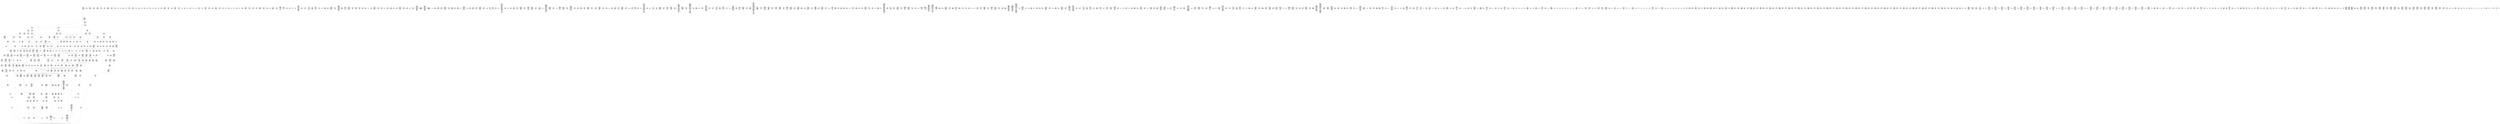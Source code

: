 /* Generated by GvGen v.1.0 (https://www.github.com/stricaud/gvgen) */

digraph G {
compound=true;
   node1 [label="[anywhere]"];
   node2 [label="# 0x0
PUSHX Data
PUSHX Data
MSTORE
PUSHX LogicData
CALLDATASIZE
LT
PUSHX Data
JUMPI
"];
   node3 [label="# 0xd
PUSHX Data
CALLDATALOAD
PUSHX BitData
SHR
PUSHX LogicData
GT
PUSHX Data
JUMPI
"];
   node4 [label="# 0x1e
PUSHX LogicData
GT
PUSHX Data
JUMPI
"];
   node5 [label="# 0x29
PUSHX LogicData
GT
PUSHX Data
JUMPI
"];
   node6 [label="# 0x34
PUSHX LogicData
EQ
PUSHX Data
JUMPI
"];
   node7 [label="# 0x3f
PUSHX LogicData
EQ
PUSHX Data
JUMPI
"];
   node8 [label="# 0x4a
PUSHX LogicData
EQ
PUSHX Data
JUMPI
"];
   node9 [label="# 0x55
PUSHX LogicData
EQ
PUSHX Data
JUMPI
"];
   node10 [label="# 0x60
PUSHX Data
JUMP
"];
   node11 [label="# 0x64
JUMPDEST
PUSHX LogicData
EQ
PUSHX Data
JUMPI
"];
   node12 [label="# 0x70
PUSHX LogicData
EQ
PUSHX Data
JUMPI
"];
   node13 [label="# 0x7b
PUSHX LogicData
EQ
PUSHX Data
JUMPI
"];
   node14 [label="# 0x86
PUSHX LogicData
EQ
PUSHX Data
JUMPI
"];
   node15 [label="# 0x91
PUSHX Data
JUMP
"];
   node16 [label="# 0x95
JUMPDEST
PUSHX LogicData
GT
PUSHX Data
JUMPI
"];
   node17 [label="# 0xa1
PUSHX LogicData
EQ
PUSHX Data
JUMPI
"];
   node18 [label="# 0xac
PUSHX LogicData
EQ
PUSHX Data
JUMPI
"];
   node19 [label="# 0xb7
PUSHX LogicData
EQ
PUSHX Data
JUMPI
"];
   node20 [label="# 0xc2
PUSHX LogicData
EQ
PUSHX Data
JUMPI
"];
   node21 [label="# 0xcd
PUSHX Data
JUMP
"];
   node22 [label="# 0xd1
JUMPDEST
PUSHX LogicData
EQ
PUSHX Data
JUMPI
"];
   node23 [label="# 0xdd
PUSHX LogicData
EQ
PUSHX Data
JUMPI
"];
   node24 [label="# 0xe8
PUSHX LogicData
EQ
PUSHX Data
JUMPI
"];
   node25 [label="# 0xf3
PUSHX LogicData
EQ
PUSHX Data
JUMPI
"];
   node26 [label="# 0xfe
PUSHX Data
JUMP
"];
   node27 [label="# 0x102
JUMPDEST
PUSHX LogicData
GT
PUSHX Data
JUMPI
"];
   node28 [label="# 0x10e
PUSHX LogicData
GT
PUSHX Data
JUMPI
"];
   node29 [label="# 0x119
PUSHX LogicData
EQ
PUSHX Data
JUMPI
"];
   node30 [label="# 0x124
PUSHX LogicData
EQ
PUSHX Data
JUMPI
"];
   node31 [label="# 0x12f
PUSHX LogicData
EQ
PUSHX Data
JUMPI
"];
   node32 [label="# 0x13a
PUSHX LogicData
EQ
PUSHX Data
JUMPI
"];
   node33 [label="# 0x145
PUSHX Data
JUMP
"];
   node34 [label="# 0x149
JUMPDEST
PUSHX LogicData
EQ
PUSHX Data
JUMPI
"];
   node35 [label="# 0x155
PUSHX LogicData
EQ
PUSHX Data
JUMPI
"];
   node36 [label="# 0x160
PUSHX LogicData
EQ
PUSHX Data
JUMPI
"];
   node37 [label="# 0x16b
PUSHX LogicData
EQ
PUSHX Data
JUMPI
"];
   node38 [label="# 0x176
PUSHX Data
JUMP
"];
   node39 [label="# 0x17a
JUMPDEST
PUSHX LogicData
GT
PUSHX Data
JUMPI
"];
   node40 [label="# 0x186
PUSHX LogicData
EQ
PUSHX Data
JUMPI
"];
   node41 [label="# 0x191
PUSHX LogicData
EQ
PUSHX Data
JUMPI
"];
   node42 [label="# 0x19c
PUSHX LogicData
EQ
PUSHX Data
JUMPI
"];
   node43 [label="# 0x1a7
PUSHX LogicData
EQ
PUSHX Data
JUMPI
"];
   node44 [label="# 0x1b2
PUSHX Data
JUMP
"];
   node45 [label="# 0x1b6
JUMPDEST
PUSHX LogicData
EQ
PUSHX Data
JUMPI
"];
   node46 [label="# 0x1c2
PUSHX LogicData
EQ
PUSHX Data
JUMPI
"];
   node47 [label="# 0x1cd
PUSHX LogicData
EQ
PUSHX Data
JUMPI
"];
   node48 [label="# 0x1d8
PUSHX LogicData
EQ
PUSHX Data
JUMPI
"];
   node49 [label="# 0x1e3
JUMPDEST
PUSHX Data
REVERT
"];
   node50 [label="# 0x1e8
JUMPDEST
CALLVALUE
ISZERO
PUSHX Data
JUMPI
"];
   node51 [label="# 0x1f0
PUSHX Data
REVERT
"];
   node52 [label="# 0x1f4
JUMPDEST
PUSHX Data
PUSHX ArithData
CALLDATASIZE
SUB
ADD
PUSHX Data
PUSHX Data
JUMP
"];
   node53 [label="# 0x20a
JUMPDEST
PUSHX Data
JUMP
"];
   node54 [label="# 0x20f
JUMPDEST
PUSHX MemData
MLOAD
PUSHX Data
PUSHX Data
JUMP
"];
   node55 [label="# 0x21c
JUMPDEST
PUSHX MemData
MLOAD
SUB
RETURN
"];
   node56 [label="# 0x225
JUMPDEST
CALLVALUE
ISZERO
PUSHX Data
JUMPI
"];
   node57 [label="# 0x22d
PUSHX Data
REVERT
"];
   node58 [label="# 0x231
JUMPDEST
PUSHX Data
PUSHX Data
JUMP
"];
   node59 [label="# 0x23a
JUMPDEST
PUSHX MemData
MLOAD
PUSHX Data
PUSHX Data
JUMP
"];
   node60 [label="# 0x247
JUMPDEST
PUSHX MemData
MLOAD
SUB
RETURN
"];
   node61 [label="# 0x250
JUMPDEST
CALLVALUE
ISZERO
PUSHX Data
JUMPI
"];
   node62 [label="# 0x258
PUSHX Data
REVERT
"];
   node63 [label="# 0x25c
JUMPDEST
PUSHX Data
PUSHX ArithData
CALLDATASIZE
SUB
ADD
PUSHX Data
PUSHX Data
JUMP
"];
   node64 [label="# 0x272
JUMPDEST
PUSHX Data
JUMP
"];
   node65 [label="# 0x277
JUMPDEST
PUSHX MemData
MLOAD
PUSHX Data
PUSHX Data
JUMP
"];
   node66 [label="# 0x284
JUMPDEST
PUSHX MemData
MLOAD
SUB
RETURN
"];
   node67 [label="# 0x28d
JUMPDEST
CALLVALUE
ISZERO
PUSHX Data
JUMPI
"];
   node68 [label="# 0x295
PUSHX Data
REVERT
"];
   node69 [label="# 0x299
JUMPDEST
PUSHX Data
PUSHX ArithData
CALLDATASIZE
SUB
ADD
PUSHX Data
PUSHX Data
JUMP
"];
   node70 [label="# 0x2af
JUMPDEST
PUSHX Data
JUMP
"];
   node71 [label="# 0x2b4
JUMPDEST
STOP
"];
   node72 [label="# 0x2b6
JUMPDEST
CALLVALUE
ISZERO
PUSHX Data
JUMPI
"];
   node73 [label="# 0x2be
PUSHX Data
REVERT
"];
   node74 [label="# 0x2c2
JUMPDEST
PUSHX Data
PUSHX Data
JUMP
"];
   node75 [label="# 0x2cb
JUMPDEST
STOP
"];
   node76 [label="# 0x2cd
JUMPDEST
CALLVALUE
ISZERO
PUSHX Data
JUMPI
"];
   node77 [label="# 0x2d5
PUSHX Data
REVERT
"];
   node78 [label="# 0x2d9
JUMPDEST
PUSHX Data
PUSHX ArithData
CALLDATASIZE
SUB
ADD
PUSHX Data
PUSHX Data
JUMP
"];
   node79 [label="# 0x2ef
JUMPDEST
PUSHX Data
JUMP
"];
   node80 [label="# 0x2f4
JUMPDEST
STOP
"];
   node81 [label="# 0x2f6
JUMPDEST
CALLVALUE
ISZERO
PUSHX Data
JUMPI
"];
   node82 [label="# 0x2fe
PUSHX Data
REVERT
"];
   node83 [label="# 0x302
JUMPDEST
PUSHX Data
PUSHX Data
JUMP
"];
   node84 [label="# 0x30b
JUMPDEST
PUSHX MemData
MLOAD
PUSHX Data
PUSHX Data
JUMP
"];
   node85 [label="# 0x318
JUMPDEST
PUSHX MemData
MLOAD
SUB
RETURN
"];
   node86 [label="# 0x321
JUMPDEST
CALLVALUE
ISZERO
PUSHX Data
JUMPI
"];
   node87 [label="# 0x329
PUSHX Data
REVERT
"];
   node88 [label="# 0x32d
JUMPDEST
PUSHX Data
PUSHX Data
JUMP
"];
   node89 [label="# 0x336
JUMPDEST
PUSHX MemData
MLOAD
PUSHX Data
PUSHX Data
JUMP
"];
   node90 [label="# 0x343
JUMPDEST
PUSHX MemData
MLOAD
SUB
RETURN
"];
   node91 [label="# 0x34c
JUMPDEST
CALLVALUE
ISZERO
PUSHX Data
JUMPI
"];
   node92 [label="# 0x354
PUSHX Data
REVERT
"];
   node93 [label="# 0x358
JUMPDEST
PUSHX Data
PUSHX Data
JUMP
"];
   node94 [label="# 0x361
JUMPDEST
STOP
"];
   node95 [label="# 0x363
JUMPDEST
CALLVALUE
ISZERO
PUSHX Data
JUMPI
"];
   node96 [label="# 0x36b
PUSHX Data
REVERT
"];
   node97 [label="# 0x36f
JUMPDEST
PUSHX Data
PUSHX ArithData
CALLDATASIZE
SUB
ADD
PUSHX Data
PUSHX Data
JUMP
"];
   node98 [label="# 0x385
JUMPDEST
PUSHX Data
JUMP
"];
   node99 [label="# 0x38a
JUMPDEST
STOP
"];
   node100 [label="# 0x38c
JUMPDEST
CALLVALUE
ISZERO
PUSHX Data
JUMPI
"];
   node101 [label="# 0x394
PUSHX Data
REVERT
"];
   node102 [label="# 0x398
JUMPDEST
PUSHX Data
PUSHX ArithData
CALLDATASIZE
SUB
ADD
PUSHX Data
PUSHX Data
JUMP
"];
   node103 [label="# 0x3ae
JUMPDEST
PUSHX Data
JUMP
"];
   node104 [label="# 0x3b3
JUMPDEST
STOP
"];
   node105 [label="# 0x3b5
JUMPDEST
CALLVALUE
ISZERO
PUSHX Data
JUMPI
"];
   node106 [label="# 0x3bd
PUSHX Data
REVERT
"];
   node107 [label="# 0x3c1
JUMPDEST
PUSHX Data
PUSHX ArithData
CALLDATASIZE
SUB
ADD
PUSHX Data
PUSHX Data
JUMP
"];
   node108 [label="# 0x3d7
JUMPDEST
PUSHX Data
JUMP
"];
   node109 [label="# 0x3dc
JUMPDEST
STOP
"];
   node110 [label="# 0x3de
JUMPDEST
CALLVALUE
ISZERO
PUSHX Data
JUMPI
"];
   node111 [label="# 0x3e6
PUSHX Data
REVERT
"];
   node112 [label="# 0x3ea
JUMPDEST
PUSHX Data
PUSHX ArithData
CALLDATASIZE
SUB
ADD
PUSHX Data
PUSHX Data
JUMP
"];
   node113 [label="# 0x400
JUMPDEST
PUSHX Data
JUMP
"];
   node114 [label="# 0x405
JUMPDEST
STOP
"];
   node115 [label="# 0x407
JUMPDEST
CALLVALUE
ISZERO
PUSHX Data
JUMPI
"];
   node116 [label="# 0x40f
PUSHX Data
REVERT
"];
   node117 [label="# 0x413
JUMPDEST
PUSHX Data
PUSHX ArithData
CALLDATASIZE
SUB
ADD
PUSHX Data
PUSHX Data
JUMP
"];
   node118 [label="# 0x429
JUMPDEST
PUSHX Data
JUMP
"];
   node119 [label="# 0x42e
JUMPDEST
PUSHX MemData
MLOAD
PUSHX Data
PUSHX Data
JUMP
"];
   node120 [label="# 0x43b
JUMPDEST
PUSHX MemData
MLOAD
SUB
RETURN
"];
   node121 [label="# 0x444
JUMPDEST
CALLVALUE
ISZERO
PUSHX Data
JUMPI
"];
   node122 [label="# 0x44c
PUSHX Data
REVERT
"];
   node123 [label="# 0x450
JUMPDEST
PUSHX Data
PUSHX ArithData
CALLDATASIZE
SUB
ADD
PUSHX Data
PUSHX Data
JUMP
"];
   node124 [label="# 0x466
JUMPDEST
PUSHX Data
JUMP
"];
   node125 [label="# 0x46b
JUMPDEST
PUSHX MemData
MLOAD
PUSHX Data
PUSHX Data
JUMP
"];
   node126 [label="# 0x478
JUMPDEST
PUSHX MemData
MLOAD
SUB
RETURN
"];
   node127 [label="# 0x481
JUMPDEST
CALLVALUE
ISZERO
PUSHX Data
JUMPI
"];
   node128 [label="# 0x489
PUSHX Data
REVERT
"];
   node129 [label="# 0x48d
JUMPDEST
PUSHX Data
PUSHX Data
JUMP
"];
   node130 [label="# 0x496
JUMPDEST
STOP
"];
   node131 [label="# 0x498
JUMPDEST
CALLVALUE
ISZERO
PUSHX Data
JUMPI
"];
   node132 [label="# 0x4a0
PUSHX Data
REVERT
"];
   node133 [label="# 0x4a4
JUMPDEST
PUSHX Data
PUSHX ArithData
CALLDATASIZE
SUB
ADD
PUSHX Data
PUSHX Data
JUMP
"];
   node134 [label="# 0x4ba
JUMPDEST
PUSHX Data
JUMP
"];
   node135 [label="# 0x4bf
JUMPDEST
STOP
"];
   node136 [label="# 0x4c1
JUMPDEST
CALLVALUE
ISZERO
PUSHX Data
JUMPI
"];
   node137 [label="# 0x4c9
PUSHX Data
REVERT
"];
   node138 [label="# 0x4cd
JUMPDEST
PUSHX Data
PUSHX ArithData
CALLDATASIZE
SUB
ADD
PUSHX Data
PUSHX Data
JUMP
"];
   node139 [label="# 0x4e3
JUMPDEST
PUSHX Data
JUMP
"];
   node140 [label="# 0x4e8
JUMPDEST
STOP
"];
   node141 [label="# 0x4ea
JUMPDEST
PUSHX Data
PUSHX Data
JUMP
"];
   node142 [label="# 0x4f2
JUMPDEST
STOP
"];
   node143 [label="# 0x4f4
JUMPDEST
CALLVALUE
ISZERO
PUSHX Data
JUMPI
"];
   node144 [label="# 0x4fc
PUSHX Data
REVERT
"];
   node145 [label="# 0x500
JUMPDEST
PUSHX Data
PUSHX Data
JUMP
"];
   node146 [label="# 0x509
JUMPDEST
PUSHX MemData
MLOAD
PUSHX Data
PUSHX Data
JUMP
"];
   node147 [label="# 0x516
JUMPDEST
PUSHX MemData
MLOAD
SUB
RETURN
"];
   node148 [label="# 0x51f
JUMPDEST
CALLVALUE
ISZERO
PUSHX Data
JUMPI
"];
   node149 [label="# 0x527
PUSHX Data
REVERT
"];
   node150 [label="# 0x52b
JUMPDEST
PUSHX Data
PUSHX Data
JUMP
"];
   node151 [label="# 0x534
JUMPDEST
STOP
"];
   node152 [label="# 0x536
JUMPDEST
CALLVALUE
ISZERO
PUSHX Data
JUMPI
"];
   node153 [label="# 0x53e
PUSHX Data
REVERT
"];
   node154 [label="# 0x542
JUMPDEST
PUSHX Data
PUSHX Data
JUMP
"];
   node155 [label="# 0x54b
JUMPDEST
PUSHX MemData
MLOAD
PUSHX Data
PUSHX Data
JUMP
"];
   node156 [label="# 0x558
JUMPDEST
PUSHX MemData
MLOAD
SUB
RETURN
"];
   node157 [label="# 0x561
JUMPDEST
CALLVALUE
ISZERO
PUSHX Data
JUMPI
"];
   node158 [label="# 0x569
PUSHX Data
REVERT
"];
   node159 [label="# 0x56d
JUMPDEST
PUSHX Data
PUSHX ArithData
CALLDATASIZE
SUB
ADD
PUSHX Data
PUSHX Data
JUMP
"];
   node160 [label="# 0x583
JUMPDEST
PUSHX Data
JUMP
"];
   node161 [label="# 0x588
JUMPDEST
PUSHX MemData
MLOAD
PUSHX Data
PUSHX Data
JUMP
"];
   node162 [label="# 0x595
JUMPDEST
PUSHX MemData
MLOAD
SUB
RETURN
"];
   node163 [label="# 0x59e
JUMPDEST
CALLVALUE
ISZERO
PUSHX Data
JUMPI
"];
   node164 [label="# 0x5a6
PUSHX Data
REVERT
"];
   node165 [label="# 0x5aa
JUMPDEST
PUSHX Data
PUSHX ArithData
CALLDATASIZE
SUB
ADD
PUSHX Data
PUSHX Data
JUMP
"];
   node166 [label="# 0x5c0
JUMPDEST
PUSHX Data
JUMP
"];
   node167 [label="# 0x5c5
JUMPDEST
STOP
"];
   node168 [label="# 0x5c7
JUMPDEST
PUSHX Data
PUSHX ArithData
CALLDATASIZE
SUB
ADD
PUSHX Data
PUSHX Data
JUMP
"];
   node169 [label="# 0x5dc
JUMPDEST
PUSHX Data
JUMP
"];
   node170 [label="# 0x5e1
JUMPDEST
STOP
"];
   node171 [label="# 0x5e3
JUMPDEST
CALLVALUE
ISZERO
PUSHX Data
JUMPI
"];
   node172 [label="# 0x5eb
PUSHX Data
REVERT
"];
   node173 [label="# 0x5ef
JUMPDEST
PUSHX Data
PUSHX Data
JUMP
"];
   node174 [label="# 0x5f8
JUMPDEST
STOP
"];
   node175 [label="# 0x5fa
JUMPDEST
CALLVALUE
ISZERO
PUSHX Data
JUMPI
"];
   node176 [label="# 0x602
PUSHX Data
REVERT
"];
   node177 [label="# 0x606
JUMPDEST
PUSHX Data
PUSHX ArithData
CALLDATASIZE
SUB
ADD
PUSHX Data
PUSHX Data
JUMP
"];
   node178 [label="# 0x61c
JUMPDEST
PUSHX Data
JUMP
"];
   node179 [label="# 0x621
JUMPDEST
STOP
"];
   node180 [label="# 0x623
JUMPDEST
CALLVALUE
ISZERO
PUSHX Data
JUMPI
"];
   node181 [label="# 0x62b
PUSHX Data
REVERT
"];
   node182 [label="# 0x62f
JUMPDEST
PUSHX Data
PUSHX ArithData
CALLDATASIZE
SUB
ADD
PUSHX Data
PUSHX Data
JUMP
"];
   node183 [label="# 0x645
JUMPDEST
PUSHX Data
JUMP
"];
   node184 [label="# 0x64a
JUMPDEST
PUSHX MemData
MLOAD
PUSHX Data
PUSHX Data
JUMP
"];
   node185 [label="# 0x657
JUMPDEST
PUSHX MemData
MLOAD
SUB
RETURN
"];
   node186 [label="# 0x660
JUMPDEST
CALLVALUE
ISZERO
PUSHX Data
JUMPI
"];
   node187 [label="# 0x668
PUSHX Data
REVERT
"];
   node188 [label="# 0x66c
JUMPDEST
PUSHX Data
PUSHX Data
JUMP
"];
   node189 [label="# 0x675
JUMPDEST
PUSHX MemData
MLOAD
PUSHX Data
PUSHX Data
JUMP
"];
   node190 [label="# 0x682
JUMPDEST
PUSHX MemData
MLOAD
SUB
RETURN
"];
   node191 [label="# 0x68b
JUMPDEST
CALLVALUE
ISZERO
PUSHX Data
JUMPI
"];
   node192 [label="# 0x693
PUSHX Data
REVERT
"];
   node193 [label="# 0x697
JUMPDEST
PUSHX Data
PUSHX ArithData
CALLDATASIZE
SUB
ADD
PUSHX Data
PUSHX Data
JUMP
"];
   node194 [label="# 0x6ad
JUMPDEST
PUSHX Data
JUMP
"];
   node195 [label="# 0x6b2
JUMPDEST
PUSHX MemData
MLOAD
PUSHX Data
PUSHX Data
JUMP
"];
   node196 [label="# 0x6bf
JUMPDEST
PUSHX MemData
MLOAD
SUB
RETURN
"];
   node197 [label="# 0x6c8
JUMPDEST
CALLVALUE
ISZERO
PUSHX Data
JUMPI
"];
   node198 [label="# 0x6d0
PUSHX Data
REVERT
"];
   node199 [label="# 0x6d4
JUMPDEST
PUSHX Data
PUSHX ArithData
CALLDATASIZE
SUB
ADD
PUSHX Data
PUSHX Data
JUMP
"];
   node200 [label="# 0x6ea
JUMPDEST
PUSHX Data
JUMP
"];
   node201 [label="# 0x6ef
JUMPDEST
STOP
"];
   node202 [label="# 0x6f1
JUMPDEST
CALLVALUE
ISZERO
PUSHX Data
JUMPI
"];
   node203 [label="# 0x6f9
PUSHX Data
REVERT
"];
   node204 [label="# 0x6fd
JUMPDEST
PUSHX Data
PUSHX Data
JUMP
"];
   node205 [label="# 0x706
JUMPDEST
PUSHX MemData
MLOAD
PUSHX Data
PUSHX Data
JUMP
"];
   node206 [label="# 0x713
JUMPDEST
PUSHX MemData
MLOAD
SUB
RETURN
"];
   node207 [label="# 0x71c
JUMPDEST
PUSHX Data
PUSHX BitData
PUSHX BitData
NOT
AND
PUSHX BitData
NOT
AND
EQ
PUSHX Data
JUMPI
"];
   node208 [label="# 0x785
PUSHX BitData
PUSHX BitData
NOT
AND
PUSHX BitData
NOT
AND
EQ
"];
   node209 [label="# 0x7e7
JUMPDEST
PUSHX Data
JUMPI
"];
   node210 [label="# 0x7ed
PUSHX Data
PUSHX Data
JUMP
"];
   node211 [label="# 0x7f6
JUMPDEST
"];
   node212 [label="# 0x7f7
JUMPDEST
JUMP
"];
   node213 [label="# 0x7fe
JUMPDEST
PUSHX Data
PUSHX StorData
SLOAD
PUSHX Data
PUSHX Data
JUMP
"];
   node214 [label="# 0x80d
JUMPDEST
PUSHX ArithData
ADD
PUSHX ArithData
DIV
MUL
PUSHX ArithData
ADD
PUSHX MemData
MLOAD
ADD
PUSHX Data
MSTORE
MSTORE
PUSHX ArithData
ADD
SLOAD
PUSHX Data
PUSHX Data
JUMP
"];
   node215 [label="# 0x839
JUMPDEST
ISZERO
PUSHX Data
JUMPI
"];
   node216 [label="# 0x840
PUSHX LogicData
LT
PUSHX Data
JUMPI
"];
   node217 [label="# 0x848
PUSHX ArithData
SLOAD
DIV
MUL
MSTORE
PUSHX ArithData
ADD
PUSHX Data
JUMP
"];
   node218 [label="# 0x85b
JUMPDEST
ADD
PUSHX Data
MSTORE
PUSHX Data
PUSHX Data
SHA3
"];
   node219 [label="# 0x869
JUMPDEST
SLOAD
MSTORE
PUSHX ArithData
ADD
PUSHX ArithData
ADD
GT
PUSHX Data
JUMPI
"];
   node220 [label="# 0x87d
SUB
PUSHX BitData
AND
ADD
"];
   node221 [label="# 0x886
JUMPDEST
JUMP
"];
   node222 [label="# 0x890
JUMPDEST
PUSHX Data
PUSHX Data
PUSHX Data
JUMP
"];
   node223 [label="# 0x89b
JUMPDEST
PUSHX Data
JUMPI
"];
   node224 [label="# 0x8a0
PUSHX MemData
MLOAD
PUSHX Data
MSTORE
PUSHX ArithData
ADD
PUSHX Data
PUSHX Data
JUMP
"];
   node225 [label="# 0x8d1
JUMPDEST
PUSHX MemData
MLOAD
SUB
REVERT
"];
   node226 [label="# 0x8da
JUMPDEST
PUSHX Data
PUSHX ArithData
MSTORE
PUSHX ArithData
ADD
MSTORE
PUSHX ArithData
ADD
PUSHX Data
SHA3
PUSHX ArithData
SLOAD
PUSHX ArithData
EXP
DIV
PUSHX BitData
AND
JUMP
"];
   node227 [label="# 0x915
JUMPDEST
PUSHX Data
PUSHX Data
PUSHX Data
JUMP
"];
   node228 [label="# 0x920
JUMPDEST
PUSHX BitData
AND
PUSHX BitData
AND
EQ
ISZERO
PUSHX Data
JUMPI
"];
   node229 [label="# 0x957
PUSHX MemData
MLOAD
PUSHX Data
MSTORE
PUSHX ArithData
ADD
PUSHX Data
PUSHX Data
JUMP
"];
   node230 [label="# 0x988
JUMPDEST
PUSHX MemData
MLOAD
SUB
REVERT
"];
   node231 [label="# 0x991
JUMPDEST
PUSHX BitData
AND
PUSHX Data
PUSHX Data
JUMP
"];
   node232 [label="# 0x9b0
JUMPDEST
PUSHX BitData
AND
EQ
PUSHX Data
JUMPI
"];
   node233 [label="# 0x9cd
PUSHX Data
PUSHX Data
PUSHX Data
JUMP
"];
   node234 [label="# 0x9d9
JUMPDEST
PUSHX Data
JUMP
"];
   node235 [label="# 0x9de
JUMPDEST
"];
   node236 [label="# 0x9df
JUMPDEST
PUSHX Data
JUMPI
"];
   node237 [label="# 0x9e4
PUSHX MemData
MLOAD
PUSHX Data
MSTORE
PUSHX ArithData
ADD
PUSHX Data
PUSHX Data
JUMP
"];
   node238 [label="# 0xa15
JUMPDEST
PUSHX MemData
MLOAD
SUB
REVERT
"];
   node239 [label="# 0xa1e
JUMPDEST
PUSHX Data
PUSHX Data
JUMP
"];
   node240 [label="# 0xa28
JUMPDEST
JUMP
"];
   node241 [label="# 0xa2d
JUMPDEST
PUSHX Data
PUSHX Data
JUMP
"];
   node242 [label="# 0xa35
JUMPDEST
PUSHX BitData
AND
PUSHX Data
PUSHX Data
JUMP
"];
   node243 [label="# 0xa53
JUMPDEST
PUSHX BitData
AND
EQ
PUSHX Data
JUMPI
"];
   node244 [label="# 0xa6f
PUSHX MemData
MLOAD
PUSHX Data
MSTORE
PUSHX ArithData
ADD
PUSHX Data
PUSHX Data
JUMP
"];
   node245 [label="# 0xaa0
JUMPDEST
PUSHX MemData
MLOAD
SUB
REVERT
"];
   node246 [label="# 0xaa9
JUMPDEST
PUSHX StorData
PUSHX ArithData
SLOAD
PUSHX ArithData
EXP
DIV
PUSHX BitData
AND
ISZERO
PUSHX StorData
PUSHX ArithData
PUSHX ArithData
EXP
SLOAD
PUSHX ArithData
MUL
NOT
AND
ISZERO
ISZERO
MUL
OR
SSTORE
JUMP
"];
   node247 [label="# 0xad5
JUMPDEST
PUSHX Data
PUSHX Data
PUSHX Data
JUMP
"];
   node248 [label="# 0xae0
JUMPDEST
PUSHX Data
JUMP
"];
   node249 [label="# 0xae6
JUMPDEST
PUSHX Data
JUMPI
"];
   node250 [label="# 0xaeb
PUSHX MemData
MLOAD
PUSHX Data
MSTORE
PUSHX ArithData
ADD
PUSHX Data
PUSHX Data
JUMP
"];
   node251 [label="# 0xb1c
JUMPDEST
PUSHX MemData
MLOAD
SUB
REVERT
"];
   node252 [label="# 0xb25
JUMPDEST
PUSHX Data
PUSHX Data
JUMP
"];
   node253 [label="# 0xb30
JUMPDEST
JUMP
"];
   node254 [label="# 0xb35
JUMPDEST
PUSHX StorData
PUSHX ArithData
SLOAD
PUSHX ArithData
EXP
DIV
PUSHX BitData
AND
JUMP
"];
   node255 [label="# 0xb48
JUMPDEST
PUSHX StorData
PUSHX ArithData
SLOAD
PUSHX ArithData
EXP
DIV
PUSHX BitData
AND
JUMP
"];
   node256 [label="# 0xb5b
JUMPDEST
PUSHX Data
PUSHX Data
JUMP
"];
   node257 [label="# 0xb63
JUMPDEST
PUSHX BitData
AND
PUSHX Data
PUSHX Data
JUMP
"];
   node258 [label="# 0xb81
JUMPDEST
PUSHX BitData
AND
EQ
PUSHX Data
JUMPI
"];
   node259 [label="# 0xb9d
PUSHX MemData
MLOAD
PUSHX Data
MSTORE
PUSHX ArithData
ADD
PUSHX Data
PUSHX Data
JUMP
"];
   node260 [label="# 0xbce
JUMPDEST
PUSHX MemData
MLOAD
SUB
REVERT
"];
   node261 [label="# 0xbd7
JUMPDEST
PUSHX Data
SELFBALANCE
PUSHX Data
PUSHX Data
PUSHX Data
PUSHX BitData
PUSHX BitData
AND
JUMP
"];
   node262 [label="# 0xbf2
JUMPDEST
PUSHX BitData
PUSHX BitData
AND
PUSHX ArithData
ISZERO
MUL
PUSHX MemData
MLOAD
PUSHX Data
PUSHX MemData
MLOAD
SUB
CALL
ISZERO
ISZERO
PUSHX Data
JUMPI
"];
   node263 [label="# 0xc45
RETURNDATASIZE
PUSHX Data
RETURNDATACOPY
RETURNDATASIZE
PUSHX Data
REVERT
"];
   node264 [label="# 0xc4e
JUMPDEST
PUSHX BitData
PUSHX BitData
AND
PUSHX ArithData
ISZERO
MUL
PUSHX MemData
MLOAD
PUSHX Data
PUSHX MemData
MLOAD
SUB
CALL
ISZERO
ISZERO
PUSHX Data
JUMPI
"];
   node265 [label="# 0xca0
RETURNDATASIZE
PUSHX Data
RETURNDATACOPY
RETURNDATASIZE
PUSHX Data
REVERT
"];
   node266 [label="# 0xca9
JUMPDEST
JUMP
"];
   node267 [label="# 0xcae
JUMPDEST
PUSHX Data
PUSHX Data
JUMP
"];
   node268 [label="# 0xcb6
JUMPDEST
PUSHX BitData
AND
PUSHX Data
PUSHX Data
JUMP
"];
   node269 [label="# 0xcd4
JUMPDEST
PUSHX BitData
AND
EQ
PUSHX Data
JUMPI
"];
   node270 [label="# 0xcf0
PUSHX MemData
MLOAD
PUSHX Data
MSTORE
PUSHX ArithData
ADD
PUSHX Data
PUSHX Data
JUMP
"];
   node271 [label="# 0xd21
JUMPDEST
PUSHX MemData
MLOAD
SUB
REVERT
"];
   node272 [label="# 0xd2a
JUMPDEST
PUSHX Data
PUSHX Data
PUSHX Data
PUSHX Data
JUMP
"];
   node273 [label="# 0xd38
JUMPDEST
PUSHX Data
JUMP
"];
   node274 [label="# 0xd3d
JUMPDEST
PUSHX Data
PUSHX Data
PUSHX Data
JUMP
"];
   node275 [label="# 0xd47
JUMPDEST
JUMP
"];
   node276 [label="# 0xd4a
JUMPDEST
PUSHX Data
PUSHX MemData
MLOAD
PUSHX ArithData
ADD
PUSHX Data
MSTORE
PUSHX Data
MSTORE
PUSHX Data
JUMP
"];
   node277 [label="# 0xd65
JUMPDEST
JUMP
"];
   node278 [label="# 0xd6a
JUMPDEST
PUSHX Data
PUSHX Data
JUMP
"];
   node279 [label="# 0xd72
JUMPDEST
PUSHX BitData
AND
PUSHX Data
PUSHX Data
JUMP
"];
   node280 [label="# 0xd90
JUMPDEST
PUSHX BitData
AND
EQ
PUSHX Data
JUMPI
"];
   node281 [label="# 0xdac
PUSHX MemData
MLOAD
PUSHX Data
MSTORE
PUSHX ArithData
ADD
PUSHX Data
PUSHX Data
JUMP
"];
   node282 [label="# 0xddd
JUMPDEST
PUSHX MemData
MLOAD
SUB
REVERT
"];
   node283 [label="# 0xde6
JUMPDEST
PUSHX Data
"];
   node284 [label="# 0xde9
JUMPDEST
MLOAD
LT
ISZERO
PUSHX Data
JUMPI
"];
   node285 [label="# 0xdf3
PUSHX Data
PUSHX Data
PUSHX Data
MLOAD
LT
PUSHX Data
JUMPI
"];
   node286 [label="# 0xe03
PUSHX Data
PUSHX Data
JUMP
"];
   node287 [label="# 0xe0a
JUMPDEST
"];
   node288 [label="# 0xe0b
JUMPDEST
PUSHX ArithData
MUL
PUSHX ArithData
ADD
ADD
MLOAD
PUSHX BitData
AND
PUSHX BitData
AND
MSTORE
PUSHX ArithData
ADD
MSTORE
PUSHX ArithData
ADD
PUSHX Data
SHA3
PUSHX ArithData
PUSHX ArithData
EXP
SLOAD
PUSHX ArithData
MUL
NOT
AND
ISZERO
ISZERO
MUL
OR
SSTORE
PUSHX Data
PUSHX Data
JUMP
"];
   node289 [label="# 0xe6f
JUMPDEST
PUSHX Data
JUMP
"];
   node290 [label="# 0xe77
JUMPDEST
JUMP
"];
   node291 [label="# 0xe7b
JUMPDEST
PUSHX Data
PUSHX Data
JUMP
"];
   node292 [label="# 0xe83
JUMPDEST
PUSHX BitData
AND
PUSHX Data
PUSHX Data
JUMP
"];
   node293 [label="# 0xea1
JUMPDEST
PUSHX BitData
AND
EQ
PUSHX Data
JUMPI
"];
   node294 [label="# 0xebd
PUSHX MemData
MLOAD
PUSHX Data
MSTORE
PUSHX ArithData
ADD
PUSHX Data
PUSHX Data
JUMP
"];
   node295 [label="# 0xeee
JUMPDEST
PUSHX MemData
MLOAD
SUB
REVERT
"];
   node296 [label="# 0xef7
JUMPDEST
PUSHX StorData
PUSHX ArithData
SLOAD
PUSHX ArithData
EXP
DIV
PUSHX BitData
AND
PUSHX Data
JUMPI
"];
   node297 [label="# 0xf0c
PUSHX MemData
MLOAD
PUSHX Data
MSTORE
PUSHX ArithData
ADD
PUSHX Data
PUSHX Data
JUMP
"];
   node298 [label="# 0xf3d
JUMPDEST
PUSHX MemData
MLOAD
SUB
REVERT
"];
   node299 [label="# 0xf46
JUMPDEST
PUSHX Data
MLOAD
PUSHX ArithData
ADD
PUSHX Data
PUSHX Data
JUMP
"];
   node300 [label="# 0xf5c
JUMPDEST
JUMP
"];
   node301 [label="# 0xf60
JUMPDEST
PUSHX Data
PUSHX Data
PUSHX ArithData
MSTORE
PUSHX ArithData
ADD
MSTORE
PUSHX ArithData
ADD
PUSHX Data
SHA3
PUSHX ArithData
SLOAD
PUSHX ArithData
EXP
DIV
PUSHX BitData
AND
PUSHX BitData
PUSHX BitData
AND
PUSHX BitData
AND
EQ
ISZERO
PUSHX Data
JUMPI
"];
   node302 [label="# 0xfcf
PUSHX MemData
MLOAD
PUSHX Data
MSTORE
PUSHX ArithData
ADD
PUSHX Data
PUSHX Data
JUMP
"];
   node303 [label="# 0x1000
JUMPDEST
PUSHX MemData
MLOAD
SUB
REVERT
"];
   node304 [label="# 0x1009
JUMPDEST
JUMP
"];
   node305 [label="# 0x1012
JUMPDEST
PUSHX BitData
PUSHX BitData
AND
PUSHX BitData
AND
EQ
ISZERO
PUSHX Data
JUMPI
"];
   node306 [label="# 0x1049
PUSHX MemData
MLOAD
PUSHX Data
MSTORE
PUSHX ArithData
ADD
PUSHX Data
PUSHX Data
JUMP
"];
   node307 [label="# 0x107a
JUMPDEST
PUSHX MemData
MLOAD
SUB
REVERT
"];
   node308 [label="# 0x1083
JUMPDEST
PUSHX Data
PUSHX ArithData
PUSHX BitData
AND
PUSHX BitData
AND
MSTORE
PUSHX ArithData
ADD
MSTORE
PUSHX ArithData
ADD
PUSHX Data
SHA3
SLOAD
JUMP
"];
   node309 [label="# 0x10ca
JUMPDEST
PUSHX Data
PUSHX Data
JUMP
"];
   node310 [label="# 0x10d2
JUMPDEST
PUSHX BitData
AND
PUSHX Data
PUSHX Data
JUMP
"];
   node311 [label="# 0x10f0
JUMPDEST
PUSHX BitData
AND
EQ
PUSHX Data
JUMPI
"];
   node312 [label="# 0x110c
PUSHX MemData
MLOAD
PUSHX Data
MSTORE
PUSHX ArithData
ADD
PUSHX Data
PUSHX Data
JUMP
"];
   node313 [label="# 0x113d
JUMPDEST
PUSHX MemData
MLOAD
SUB
REVERT
"];
   node314 [label="# 0x1146
JUMPDEST
PUSHX Data
PUSHX Data
PUSHX Data
JUMP
"];
   node315 [label="# 0x1150
JUMPDEST
JUMP
"];
   node316 [label="# 0x1152
JUMPDEST
PUSHX Data
PUSHX Data
JUMP
"];
   node317 [label="# 0x115a
JUMPDEST
PUSHX BitData
AND
PUSHX Data
PUSHX Data
JUMP
"];
   node318 [label="# 0x1178
JUMPDEST
PUSHX BitData
AND
EQ
PUSHX Data
JUMPI
"];
   node319 [label="# 0x1194
PUSHX MemData
MLOAD
PUSHX Data
MSTORE
PUSHX ArithData
ADD
PUSHX Data
PUSHX Data
JUMP
"];
   node320 [label="# 0x11c5
JUMPDEST
PUSHX MemData
MLOAD
SUB
REVERT
"];
   node321 [label="# 0x11ce
JUMPDEST
PUSHX LogicData
GT
PUSHX Data
JUMPI
"];
   node322 [label="# 0x11d8
PUSHX MemData
MLOAD
PUSHX Data
MSTORE
PUSHX ArithData
ADD
PUSHX Data
PUSHX Data
JUMP
"];
   node323 [label="# 0x1209
JUMPDEST
PUSHX MemData
MLOAD
SUB
REVERT
"];
   node324 [label="# 0x1212
JUMPDEST
PUSHX Data
PUSHX Data
JUMP
"];
   node325 [label="# 0x121c
JUMPDEST
JUMP
"];
   node326 [label="# 0x1220
JUMPDEST
PUSHX Data
PUSHX Data
JUMP
"];
   node327 [label="# 0x1228
JUMPDEST
PUSHX BitData
AND
PUSHX Data
PUSHX Data
JUMP
"];
   node328 [label="# 0x1246
JUMPDEST
PUSHX BitData
AND
EQ
PUSHX Data
JUMPI
"];
   node329 [label="# 0x1262
PUSHX MemData
MLOAD
PUSHX Data
MSTORE
PUSHX ArithData
ADD
PUSHX Data
PUSHX Data
JUMP
"];
   node330 [label="# 0x1293
JUMPDEST
PUSHX MemData
MLOAD
SUB
REVERT
"];
   node331 [label="# 0x129c
JUMPDEST
PUSHX Data
"];
   node332 [label="# 0x129f
JUMPDEST
MLOAD
LT
ISZERO
PUSHX Data
JUMPI
"];
   node333 [label="# 0x12a9
PUSHX Data
PUSHX Data
PUSHX Data
MLOAD
LT
PUSHX Data
JUMPI
"];
   node334 [label="# 0x12b9
PUSHX Data
PUSHX Data
JUMP
"];
   node335 [label="# 0x12c0
JUMPDEST
"];
   node336 [label="# 0x12c1
JUMPDEST
PUSHX ArithData
MUL
PUSHX ArithData
ADD
ADD
MLOAD
PUSHX BitData
AND
PUSHX BitData
AND
MSTORE
PUSHX ArithData
ADD
MSTORE
PUSHX ArithData
ADD
PUSHX Data
SHA3
PUSHX ArithData
PUSHX ArithData
EXP
SLOAD
PUSHX ArithData
MUL
NOT
AND
ISZERO
ISZERO
MUL
OR
SSTORE
PUSHX Data
PUSHX Data
JUMP
"];
   node337 [label="# 0x1325
JUMPDEST
PUSHX Data
JUMP
"];
   node338 [label="# 0x132d
JUMPDEST
JUMP
"];
   node339 [label="# 0x1331
JUMPDEST
PUSHX StorData
PUSHX ArithData
SLOAD
PUSHX ArithData
EXP
DIV
PUSHX BitData
AND
PUSHX Data
JUMPI
"];
   node340 [label="# 0x1346
PUSHX MemData
MLOAD
PUSHX Data
MSTORE
PUSHX ArithData
ADD
PUSHX Data
PUSHX Data
JUMP
"];
   node341 [label="# 0x1377
JUMPDEST
PUSHX MemData
MLOAD
SUB
REVERT
"];
   node342 [label="# 0x1380
JUMPDEST
PUSHX Data
PUSHX Data
PUSHX Data
PUSHX Data
PUSHX Data
PUSHX Data
JUMP
"];
   node343 [label="# 0x1392
JUMPDEST
PUSHX BitData
PUSHX BitData
AND
JUMP
"];
   node344 [label="# 0x13a0
JUMPDEST
GT
ISZERO
PUSHX Data
JUMPI
"];
   node345 [label="# 0x13a7
PUSHX MemData
MLOAD
PUSHX Data
MSTORE
PUSHX ArithData
ADD
PUSHX Data
PUSHX Data
JUMP
"];
   node346 [label="# 0x13d8
JUMPDEST
PUSHX MemData
MLOAD
SUB
REVERT
"];
   node347 [label="# 0x13e1
JUMPDEST
CALLVALUE
PUSHX StorData
SLOAD
GT
ISZERO
PUSHX Data
JUMPI
"];
   node348 [label="# 0x13ec
PUSHX MemData
MLOAD
PUSHX Data
MSTORE
PUSHX ArithData
ADD
PUSHX Data
PUSHX Data
JUMP
"];
   node349 [label="# 0x141d
JUMPDEST
PUSHX MemData
MLOAD
SUB
REVERT
"];
   node350 [label="# 0x1426
JUMPDEST
PUSHX LogicData
ISZERO
ISZERO
PUSHX Data
PUSHX ArithData
CALLER
PUSHX BitData
AND
PUSHX BitData
AND
MSTORE
PUSHX ArithData
ADD
MSTORE
PUSHX ArithData
ADD
PUSHX Data
SHA3
PUSHX ArithData
SLOAD
PUSHX ArithData
EXP
DIV
PUSHX BitData
AND
ISZERO
ISZERO
EQ
PUSHX Data
JUMPI
"];
   node351 [label="# 0x147f
PUSHX MemData
MLOAD
PUSHX Data
MSTORE
PUSHX ArithData
ADD
PUSHX Data
PUSHX Data
JUMP
"];
   node352 [label="# 0x14b0
JUMPDEST
PUSHX MemData
MLOAD
SUB
REVERT
"];
   node353 [label="# 0x14b9
JUMPDEST
PUSHX LogicData
PUSHX Data
PUSHX ArithData
CALLER
PUSHX BitData
AND
PUSHX BitData
AND
MSTORE
PUSHX ArithData
ADD
MSTORE
PUSHX ArithData
ADD
PUSHX Data
SHA3
PUSHX ArithData
PUSHX ArithData
EXP
SLOAD
PUSHX ArithData
MUL
NOT
AND
ISZERO
ISZERO
MUL
OR
SSTORE
PUSHX Data
CALLER
PUSHX Data
PUSHX Data
PUSHX Data
JUMP
"];
   node354 [label="# 0x151f
JUMPDEST
PUSHX Data
JUMP
"];
   node355 [label="# 0x1524
JUMPDEST
PUSHX Data
PUSHX Data
PUSHX Data
JUMP
"];
   node356 [label="# 0x152e
JUMPDEST
JUMP
"];
   node357 [label="# 0x1530
JUMPDEST
PUSHX Data
PUSHX StorData
PUSHX ArithData
SLOAD
PUSHX ArithData
EXP
DIV
PUSHX BitData
AND
JUMP
"];
   node358 [label="# 0x155a
JUMPDEST
PUSHX Data
PUSHX Data
JUMP
"];
   node359 [label="# 0x1562
JUMPDEST
PUSHX BitData
AND
PUSHX Data
PUSHX Data
JUMP
"];
   node360 [label="# 0x1580
JUMPDEST
PUSHX BitData
AND
EQ
PUSHX Data
JUMPI
"];
   node361 [label="# 0x159c
PUSHX MemData
MLOAD
PUSHX Data
MSTORE
PUSHX ArithData
ADD
PUSHX Data
PUSHX Data
JUMP
"];
   node362 [label="# 0x15cd
JUMPDEST
PUSHX MemData
MLOAD
SUB
REVERT
"];
   node363 [label="# 0x15d6
JUMPDEST
PUSHX LogicData
PUSHX StorData
PUSHX ArithData
PUSHX ArithData
EXP
SLOAD
PUSHX ArithData
MUL
NOT
AND
ISZERO
ISZERO
MUL
OR
SSTORE
JUMP
"];
   node364 [label="# 0x15f3
JUMPDEST
PUSHX Data
PUSHX StorData
SLOAD
PUSHX Data
PUSHX Data
JUMP
"];
   node365 [label="# 0x1602
JUMPDEST
PUSHX ArithData
ADD
PUSHX ArithData
DIV
MUL
PUSHX ArithData
ADD
PUSHX MemData
MLOAD
ADD
PUSHX Data
MSTORE
MSTORE
PUSHX ArithData
ADD
SLOAD
PUSHX Data
PUSHX Data
JUMP
"];
   node366 [label="# 0x162e
JUMPDEST
ISZERO
PUSHX Data
JUMPI
"];
   node367 [label="# 0x1635
PUSHX LogicData
LT
PUSHX Data
JUMPI
"];
   node368 [label="# 0x163d
PUSHX ArithData
SLOAD
DIV
MUL
MSTORE
PUSHX ArithData
ADD
PUSHX Data
JUMP
"];
   node369 [label="# 0x1650
JUMPDEST
ADD
PUSHX Data
MSTORE
PUSHX Data
PUSHX Data
SHA3
"];
   node370 [label="# 0x165e
JUMPDEST
SLOAD
MSTORE
PUSHX ArithData
ADD
PUSHX ArithData
ADD
GT
PUSHX Data
JUMPI
"];
   node371 [label="# 0x1672
SUB
PUSHX BitData
AND
ADD
"];
   node372 [label="# 0x167b
JUMPDEST
JUMP
"];
   node373 [label="# 0x1685
JUMPDEST
PUSHX Data
PUSHX Data
MSTORE
PUSHX Data
MSTORE
PUSHX Data
PUSHX Data
SHA3
PUSHX ArithData
SLOAD
PUSHX ArithData
EXP
DIV
PUSHX BitData
AND
JUMP
"];
   node374 [label="# 0x16a5
JUMPDEST
PUSHX Data
PUSHX Data
JUMP
"];
   node375 [label="# 0x16ad
JUMPDEST
PUSHX BitData
AND
PUSHX BitData
AND
EQ
ISZERO
PUSHX Data
JUMPI
"];
   node376 [label="# 0x16e1
PUSHX MemData
MLOAD
PUSHX Data
MSTORE
PUSHX ArithData
ADD
PUSHX Data
PUSHX Data
JUMP
"];
   node377 [label="# 0x1712
JUMPDEST
PUSHX MemData
MLOAD
SUB
REVERT
"];
   node378 [label="# 0x171b
JUMPDEST
PUSHX Data
PUSHX Data
PUSHX Data
PUSHX Data
JUMP
"];
   node379 [label="# 0x1728
JUMPDEST
PUSHX BitData
AND
PUSHX BitData
AND
MSTORE
PUSHX ArithData
ADD
MSTORE
PUSHX ArithData
ADD
PUSHX Data
SHA3
PUSHX ArithData
PUSHX BitData
AND
PUSHX BitData
AND
MSTORE
PUSHX ArithData
ADD
MSTORE
PUSHX ArithData
ADD
PUSHX Data
SHA3
PUSHX ArithData
PUSHX ArithData
EXP
SLOAD
PUSHX ArithData
MUL
NOT
AND
ISZERO
ISZERO
MUL
OR
SSTORE
PUSHX BitData
AND
PUSHX Data
PUSHX Data
JUMP
"];
   node380 [label="# 0x17d5
JUMPDEST
PUSHX BitData
AND
PUSHX Data
PUSHX MemData
MLOAD
PUSHX Data
PUSHX Data
JUMP
"];
   node381 [label="# 0x181a
JUMPDEST
PUSHX MemData
MLOAD
SUB
LOGX
JUMP
"];
   node382 [label="# 0x1826
JUMPDEST
PUSHX StorData
PUSHX ArithData
SLOAD
PUSHX ArithData
EXP
DIV
PUSHX BitData
AND
PUSHX Data
JUMPI
"];
   node383 [label="# 0x183b
PUSHX MemData
MLOAD
PUSHX Data
MSTORE
PUSHX ArithData
ADD
PUSHX Data
PUSHX Data
JUMP
"];
   node384 [label="# 0x186c
JUMPDEST
PUSHX MemData
MLOAD
SUB
REVERT
"];
   node385 [label="# 0x1875
JUMPDEST
PUSHX LogicData
PUSHX BitData
AND
GT
PUSHX Data
JUMPI
"];
   node386 [label="# 0x1884
PUSHX MemData
MLOAD
PUSHX Data
MSTORE
PUSHX ArithData
ADD
PUSHX Data
PUSHX Data
JUMP
"];
   node387 [label="# 0x18b5
JUMPDEST
PUSHX MemData
MLOAD
SUB
REVERT
"];
   node388 [label="# 0x18be
JUMPDEST
PUSHX BitData
PUSHX BitData
AND
PUSHX BitData
AND
GT
ISZERO
PUSHX Data
JUMPI
"];
   node389 [label="# 0x18d4
PUSHX MemData
MLOAD
PUSHX Data
MSTORE
PUSHX ArithData
ADD
PUSHX Data
PUSHX Data
JUMP
"];
   node390 [label="# 0x1905
JUMPDEST
PUSHX MemData
MLOAD
SUB
REVERT
"];
   node391 [label="# 0x190e
JUMPDEST
PUSHX Data
PUSHX Data
PUSHX BitData
AND
PUSHX Data
PUSHX Data
PUSHX Data
JUMP
"];
   node392 [label="# 0x1925
JUMPDEST
PUSHX BitData
PUSHX BitData
AND
JUMP
"];
   node393 [label="# 0x1933
JUMPDEST
GT
ISZERO
PUSHX Data
JUMPI
"];
   node394 [label="# 0x193a
PUSHX MemData
MLOAD
PUSHX Data
MSTORE
PUSHX ArithData
ADD
PUSHX Data
PUSHX Data
JUMP
"];
   node395 [label="# 0x196b
JUMPDEST
PUSHX MemData
MLOAD
SUB
REVERT
"];
   node396 [label="# 0x1974
JUMPDEST
CALLVALUE
PUSHX Data
PUSHX BitData
AND
PUSHX StorData
SLOAD
PUSHX BitData
PUSHX BitData
AND
JUMP
"];
   node397 [label="# 0x1990
JUMPDEST
GT
ISZERO
PUSHX Data
JUMPI
"];
   node398 [label="# 0x1997
PUSHX MemData
MLOAD
PUSHX Data
MSTORE
PUSHX ArithData
ADD
PUSHX Data
PUSHX Data
JUMP
"];
   node399 [label="# 0x19c8
JUMPDEST
PUSHX MemData
MLOAD
SUB
REVERT
"];
   node400 [label="# 0x19d1
JUMPDEST
PUSHX Data
"];
   node401 [label="# 0x19d4
JUMPDEST
PUSHX BitData
AND
PUSHX BitData
AND
LT
ISZERO
PUSHX Data
JUMPI
"];
   node402 [label="# 0x19e9
PUSHX Data
CALLER
PUSHX Data
PUSHX Data
PUSHX Data
JUMP
"];
   node403 [label="# 0x19f6
JUMPDEST
PUSHX Data
JUMP
"];
   node404 [label="# 0x19fb
JUMPDEST
PUSHX Data
PUSHX Data
PUSHX Data
JUMP
"];
   node405 [label="# 0x1a05
JUMPDEST
PUSHX Data
PUSHX Data
JUMP
"];
   node406 [label="# 0x1a10
JUMPDEST
PUSHX Data
JUMP
"];
   node407 [label="# 0x1a18
JUMPDEST
JUMP
"];
   node408 [label="# 0x1a1c
JUMPDEST
PUSHX Data
PUSHX Data
JUMP
"];
   node409 [label="# 0x1a24
JUMPDEST
PUSHX BitData
AND
PUSHX Data
PUSHX Data
JUMP
"];
   node410 [label="# 0x1a42
JUMPDEST
PUSHX BitData
AND
EQ
PUSHX Data
JUMPI
"];
   node411 [label="# 0x1a5e
PUSHX MemData
MLOAD
PUSHX Data
MSTORE
PUSHX ArithData
ADD
PUSHX Data
PUSHX Data
JUMP
"];
   node412 [label="# 0x1a8f
JUMPDEST
PUSHX MemData
MLOAD
SUB
REVERT
"];
   node413 [label="# 0x1a98
JUMPDEST
PUSHX StorData
PUSHX ArithData
SLOAD
PUSHX ArithData
EXP
DIV
PUSHX BitData
AND
ISZERO
PUSHX StorData
PUSHX ArithData
PUSHX ArithData
EXP
SLOAD
PUSHX ArithData
MUL
NOT
AND
ISZERO
ISZERO
MUL
OR
SSTORE
JUMP
"];
   node414 [label="# 0x1ac4
JUMPDEST
PUSHX Data
PUSHX Data
PUSHX Data
JUMP
"];
   node415 [label="# 0x1acf
JUMPDEST
PUSHX Data
JUMP
"];
   node416 [label="# 0x1ad5
JUMPDEST
PUSHX Data
JUMPI
"];
   node417 [label="# 0x1ada
PUSHX MemData
MLOAD
PUSHX Data
MSTORE
PUSHX ArithData
ADD
PUSHX Data
PUSHX Data
JUMP
"];
   node418 [label="# 0x1b0b
JUMPDEST
PUSHX MemData
MLOAD
SUB
REVERT
"];
   node419 [label="# 0x1b14
JUMPDEST
PUSHX Data
PUSHX Data
JUMP
"];
   node420 [label="# 0x1b20
JUMPDEST
JUMP
"];
   node421 [label="# 0x1b26
JUMPDEST
PUSHX Data
PUSHX Data
PUSHX Data
JUMP
"];
   node422 [label="# 0x1b31
JUMPDEST
JUMP
"];
   node423 [label="# 0x1b38
JUMPDEST
PUSHX StorData
PUSHX ArithData
SLOAD
PUSHX ArithData
EXP
DIV
PUSHX BitData
AND
JUMP
"];
   node424 [label="# 0x1b4b
JUMPDEST
PUSHX Data
PUSHX Data
PUSHX ArithData
PUSHX BitData
AND
PUSHX BitData
AND
MSTORE
PUSHX ArithData
ADD
MSTORE
PUSHX ArithData
ADD
PUSHX Data
SHA3
PUSHX ArithData
PUSHX BitData
AND
PUSHX BitData
AND
MSTORE
PUSHX ArithData
ADD
MSTORE
PUSHX ArithData
ADD
PUSHX Data
SHA3
PUSHX ArithData
SLOAD
PUSHX ArithData
EXP
DIV
PUSHX BitData
AND
JUMP
"];
   node425 [label="# 0x1bdf
JUMPDEST
PUSHX Data
PUSHX Data
JUMP
"];
   node426 [label="# 0x1be7
JUMPDEST
PUSHX BitData
AND
PUSHX Data
PUSHX Data
JUMP
"];
   node427 [label="# 0x1c05
JUMPDEST
PUSHX BitData
AND
EQ
PUSHX Data
JUMPI
"];
   node428 [label="# 0x1c21
PUSHX MemData
MLOAD
PUSHX Data
MSTORE
PUSHX ArithData
ADD
PUSHX Data
PUSHX Data
JUMP
"];
   node429 [label="# 0x1c52
JUMPDEST
PUSHX MemData
MLOAD
SUB
REVERT
"];
   node430 [label="# 0x1c5b
JUMPDEST
PUSHX BitData
PUSHX BitData
AND
PUSHX BitData
AND
EQ
ISZERO
PUSHX Data
JUMPI
"];
   node431 [label="# 0x1c91
PUSHX MemData
MLOAD
PUSHX Data
MSTORE
PUSHX ArithData
ADD
PUSHX Data
PUSHX Data
JUMP
"];
   node432 [label="# 0x1cc2
JUMPDEST
PUSHX MemData
MLOAD
SUB
REVERT
"];
   node433 [label="# 0x1ccb
JUMPDEST
PUSHX Data
PUSHX Data
JUMP
"];
   node434 [label="# 0x1cd4
JUMPDEST
JUMP
"];
   node435 [label="# 0x1cd7
JUMPDEST
PUSHX Data
PUSHX Data
PUSHX Data
PUSHX Data
JUMP
"];
   node436 [label="# 0x1ce3
JUMPDEST
JUMP
"];
   node437 [label="# 0x1ce8
JUMPDEST
PUSHX ArithData
PUSHX ArithData
ADD
PUSHX Data
SLOAD
ADD
SSTORE
JUMP
"];
   node438 [label="# 0x1cfe
JUMPDEST
PUSHX Data
PUSHX BitData
PUSHX BitData
NOT
AND
PUSHX BitData
NOT
AND
EQ
JUMP
"];
   node439 [label="# 0x1d68
JUMPDEST
PUSHX BitData
PUSHX BitData
AND
PUSHX Data
PUSHX ArithData
MSTORE
PUSHX ArithData
ADD
MSTORE
PUSHX ArithData
ADD
PUSHX Data
SHA3
PUSHX ArithData
SLOAD
PUSHX ArithData
EXP
DIV
PUSHX BitData
AND
PUSHX BitData
AND
EQ
ISZERO
JUMP
"];
   node440 [label="# 0x1dd4
JUMPDEST
PUSHX Data
CALLER
JUMP
"];
   node441 [label="# 0x1ddc
JUMPDEST
PUSHX Data
PUSHX ArithData
MSTORE
PUSHX ArithData
ADD
MSTORE
PUSHX ArithData
ADD
PUSHX Data
SHA3
PUSHX ArithData
PUSHX ArithData
EXP
SLOAD
PUSHX ArithData
MUL
NOT
AND
PUSHX BitData
AND
MUL
OR
SSTORE
PUSHX BitData
AND
PUSHX Data
PUSHX Data
JUMP
"];
   node442 [label="# 0x1e4f
JUMPDEST
PUSHX BitData
AND
PUSHX Data
PUSHX MemData
MLOAD
PUSHX MemData
MLOAD
SUB
LOGX
JUMP
"];
   node443 [label="# 0x1e95
JUMPDEST
PUSHX Data
PUSHX Data
PUSHX Data
JUMP
"];
   node444 [label="# 0x1ea0
JUMPDEST
PUSHX Data
JUMPI
"];
   node445 [label="# 0x1ea5
PUSHX MemData
MLOAD
PUSHX Data
MSTORE
PUSHX ArithData
ADD
PUSHX Data
PUSHX Data
JUMP
"];
   node446 [label="# 0x1ed6
JUMPDEST
PUSHX MemData
MLOAD
SUB
REVERT
"];
   node447 [label="# 0x1edf
JUMPDEST
PUSHX Data
PUSHX Data
PUSHX Data
JUMP
"];
   node448 [label="# 0x1eea
JUMPDEST
PUSHX BitData
AND
PUSHX BitData
AND
EQ
PUSHX Data
JUMPI
"];
   node449 [label="# 0x1f21
PUSHX BitData
AND
PUSHX Data
PUSHX Data
JUMP
"];
   node450 [label="# 0x1f41
JUMPDEST
PUSHX BitData
AND
EQ
"];
   node451 [label="# 0x1f59
JUMPDEST
PUSHX Data
JUMPI
"];
   node452 [label="# 0x1f5f
PUSHX Data
PUSHX Data
JUMP
"];
   node453 [label="# 0x1f69
JUMPDEST
"];
   node454 [label="# 0x1f6a
JUMPDEST
JUMP
"];
   node455 [label="# 0x1f73
JUMPDEST
PUSHX BitData
AND
PUSHX Data
PUSHX Data
JUMP
"];
   node456 [label="# 0x1f93
JUMPDEST
PUSHX BitData
AND
EQ
PUSHX Data
JUMPI
"];
   node457 [label="# 0x1faf
PUSHX MemData
MLOAD
PUSHX Data
MSTORE
PUSHX ArithData
ADD
PUSHX Data
PUSHX Data
JUMP
"];
   node458 [label="# 0x1fe0
JUMPDEST
PUSHX MemData
MLOAD
SUB
REVERT
"];
   node459 [label="# 0x1fe9
JUMPDEST
PUSHX BitData
PUSHX BitData
AND
PUSHX BitData
AND
EQ
ISZERO
PUSHX Data
JUMPI
"];
   node460 [label="# 0x201f
PUSHX MemData
MLOAD
PUSHX Data
MSTORE
PUSHX ArithData
ADD
PUSHX Data
PUSHX Data
JUMP
"];
   node461 [label="# 0x2050
JUMPDEST
PUSHX MemData
MLOAD
SUB
REVERT
"];
   node462 [label="# 0x2059
JUMPDEST
PUSHX Data
PUSHX Data
JUMP
"];
   node463 [label="# 0x2064
JUMPDEST
PUSHX Data
PUSHX Data
PUSHX Data
JUMP
"];
   node464 [label="# 0x206f
JUMPDEST
PUSHX Data
PUSHX Data
PUSHX ArithData
PUSHX BitData
AND
PUSHX BitData
AND
MSTORE
PUSHX ArithData
ADD
MSTORE
PUSHX ArithData
ADD
PUSHX Data
SHA3
PUSHX Data
SLOAD
PUSHX Data
PUSHX Data
JUMP
"];
   node465 [label="# 0x20bf
JUMPDEST
SSTORE
PUSHX Data
PUSHX Data
PUSHX ArithData
PUSHX BitData
AND
PUSHX BitData
AND
MSTORE
PUSHX ArithData
ADD
MSTORE
PUSHX ArithData
ADD
PUSHX Data
SHA3
PUSHX Data
SLOAD
PUSHX Data
PUSHX Data
JUMP
"];
   node466 [label="# 0x2116
JUMPDEST
SSTORE
PUSHX Data
PUSHX ArithData
MSTORE
PUSHX ArithData
ADD
MSTORE
PUSHX ArithData
ADD
PUSHX Data
SHA3
PUSHX ArithData
PUSHX ArithData
EXP
SLOAD
PUSHX ArithData
MUL
NOT
AND
PUSHX BitData
AND
MUL
OR
SSTORE
PUSHX BitData
AND
PUSHX BitData
AND
PUSHX Data
PUSHX MemData
MLOAD
PUSHX MemData
MLOAD
SUB
LOGX
JUMP
"];
   node467 [label="# 0x21cf
JUMPDEST
PUSHX Data
PUSHX Data
PUSHX Data
JUMP
"];
   node468 [label="# 0x21dd
JUMPDEST
JUMP
"];
   node469 [label="# 0x21e5
JUMPDEST
PUSHX Data
PUSHX ArithData
ADD
SLOAD
JUMP
"];
   node470 [label="# 0x21f3
JUMPDEST
PUSHX Data
PUSHX MemData
MLOAD
PUSHX ArithData
ADD
PUSHX Data
MSTORE
PUSHX Data
MSTORE
PUSHX Data
JUMP
"];
   node471 [label="# 0x220d
JUMPDEST
JUMP
"];
   node472 [label="# 0x2211
JUMPDEST
PUSHX Data
PUSHX StorData
PUSHX ArithData
SLOAD
PUSHX ArithData
EXP
DIV
PUSHX BitData
AND
PUSHX StorData
PUSHX ArithData
PUSHX ArithData
EXP
SLOAD
PUSHX ArithData
MUL
NOT
AND
PUSHX BitData
AND
MUL
OR
SSTORE
PUSHX BitData
AND
PUSHX BitData
AND
PUSHX Data
PUSHX MemData
MLOAD
PUSHX MemData
MLOAD
SUB
LOGX
JUMP
"];
   node473 [label="# 0x22d7
JUMPDEST
PUSHX Data
PUSHX Data
PUSHX Data
JUMP
"];
   node474 [label="# 0x22e5
JUMPDEST
JUMP
"];
   node475 [label="# 0x22ed
JUMPDEST
PUSHX Data
PUSHX Data
PUSHX Data
JUMP
"];
   node476 [label="# 0x22fb
JUMPDEST
JUMP
"];
   node477 [label="# 0x2303
JUMPDEST
PUSHX Data
PUSHX Data
JUMP
"];
   node478 [label="# 0x230e
JUMPDEST
PUSHX Data
PUSHX Data
JUMP
"];
   node479 [label="# 0x231a
JUMPDEST
PUSHX Data
JUMPI
"];
   node480 [label="# 0x231f
PUSHX MemData
MLOAD
PUSHX Data
MSTORE
PUSHX ArithData
ADD
PUSHX Data
PUSHX Data
JUMP
"];
   node481 [label="# 0x2350
JUMPDEST
PUSHX MemData
MLOAD
SUB
REVERT
"];
   node482 [label="# 0x2359
JUMPDEST
JUMP
"];
   node483 [label="# 0x235f
JUMPDEST
PUSHX Data
PUSHX Data
PUSHX Data
JUMP
"];
   node484 [label="# 0x236a
JUMPDEST
PUSHX Data
JUMPI
"];
   node485 [label="# 0x236f
PUSHX MemData
MLOAD
PUSHX Data
MSTORE
PUSHX ArithData
ADD
PUSHX Data
PUSHX Data
JUMP
"];
   node486 [label="# 0x23a0
JUMPDEST
PUSHX MemData
MLOAD
SUB
REVERT
"];
   node487 [label="# 0x23a9
JUMPDEST
PUSHX Data
PUSHX Data
PUSHX ArithData
MSTORE
PUSHX ArithData
ADD
MSTORE
PUSHX ArithData
ADD
PUSHX Data
SHA3
SLOAD
PUSHX Data
PUSHX Data
JUMP
"];
   node488 [label="# 0x23c9
JUMPDEST
PUSHX ArithData
ADD
PUSHX ArithData
DIV
MUL
PUSHX ArithData
ADD
PUSHX MemData
MLOAD
ADD
PUSHX Data
MSTORE
MSTORE
PUSHX ArithData
ADD
SLOAD
PUSHX Data
PUSHX Data
JUMP
"];
   node489 [label="# 0x23f5
JUMPDEST
ISZERO
PUSHX Data
JUMPI
"];
   node490 [label="# 0x23fc
PUSHX LogicData
LT
PUSHX Data
JUMPI
"];
   node491 [label="# 0x2404
PUSHX ArithData
SLOAD
DIV
MUL
MSTORE
PUSHX ArithData
ADD
PUSHX Data
JUMP
"];
   node492 [label="# 0x2417
JUMPDEST
ADD
PUSHX Data
MSTORE
PUSHX Data
PUSHX Data
SHA3
"];
   node493 [label="# 0x2425
JUMPDEST
SLOAD
MSTORE
PUSHX ArithData
ADD
PUSHX ArithData
ADD
GT
PUSHX Data
JUMPI
"];
   node494 [label="# 0x2439
SUB
PUSHX BitData
AND
ADD
"];
   node495 [label="# 0x2442
JUMPDEST
PUSHX Data
PUSHX Data
PUSHX Data
JUMP
"];
   node496 [label="# 0x2453
JUMPDEST
PUSHX LogicData
MLOAD
EQ
ISZERO
PUSHX Data
JUMPI
"];
   node497 [label="# 0x2460
PUSHX Data
JUMP
"];
   node498 [label="# 0x2469
JUMPDEST
PUSHX LogicData
MLOAD
GT
ISZERO
PUSHX Data
JUMPI
"];
   node499 [label="# 0x2474
PUSHX MemData
MLOAD
PUSHX ArithData
ADD
PUSHX Data
PUSHX Data
JUMP
"];
   node500 [label="# 0x2486
JUMPDEST
PUSHX MemData
MLOAD
PUSHX ArithData
SUB
SUB
MSTORE
PUSHX Data
MSTORE
PUSHX Data
JUMP
"];
   node501 [label="# 0x249e
JUMPDEST
PUSHX Data
PUSHX Data
JUMP
"];
   node502 [label="# 0x24a7
JUMPDEST
"];
   node503 [label="# 0x24ac
JUMPDEST
JUMP
"];
   node504 [label="# 0x24b1
JUMPDEST
PUSHX Data
PUSHX Data
JUMP
"];
   node505 [label="# 0x24bc
JUMPDEST
JUMP
"];
   node506 [label="# 0x24c1
JUMPDEST
PUSHX Data
PUSHX Data
JUMP
"];
   node507 [label="# 0x24cb
JUMPDEST
PUSHX Data
PUSHX Data
PUSHX Data
JUMP
"];
   node508 [label="# 0x24d8
JUMPDEST
PUSHX Data
JUMPI
"];
   node509 [label="# 0x24dd
PUSHX MemData
MLOAD
PUSHX Data
MSTORE
PUSHX ArithData
ADD
PUSHX Data
PUSHX Data
JUMP
"];
   node510 [label="# 0x250e
JUMPDEST
PUSHX MemData
MLOAD
SUB
REVERT
"];
   node511 [label="# 0x2517
JUMPDEST
JUMP
"];
   node512 [label="# 0x251c
JUMPDEST
PUSHX Data
PUSHX Data
PUSHX BitData
AND
PUSHX Data
JUMP
"];
   node513 [label="# 0x253d
JUMPDEST
ISZERO
PUSHX Data
JUMPI
"];
   node514 [label="# 0x2543
PUSHX BitData
AND
PUSHX Data
PUSHX Data
PUSHX Data
JUMP
"];
   node515 [label="# 0x2566
JUMPDEST
PUSHX MemData
MLOAD
PUSHX BitData
AND
PUSHX BitData
SHL
MSTORE
PUSHX ArithData
ADD
PUSHX Data
PUSHX Data
JUMP
"];
   node516 [label="# 0x2588
JUMPDEST
PUSHX Data
PUSHX MemData
MLOAD
SUB
PUSHX Data
EXTCODESIZE
ISZERO
ISZERO
PUSHX Data
JUMPI
"];
   node517 [label="# 0x259e
PUSHX Data
REVERT
"];
   node518 [label="# 0x25a2
JUMPDEST
GAS
CALL
ISZERO
PUSHX Data
JUMPI
"];
   node519 [label="# 0x25b0
PUSHX MemData
MLOAD
RETURNDATASIZE
PUSHX BitData
NOT
PUSHX ArithData
ADD
AND
ADD
PUSHX Data
MSTORE
ADD
PUSHX Data
PUSHX Data
JUMP
"];
   node520 [label="# 0x25d0
JUMPDEST
PUSHX Data
"];
   node521 [label="# 0x25d3
JUMPDEST
PUSHX Data
JUMPI
"];
   node522 [label="# 0x25d8
RETURNDATASIZE
PUSHX LogicData
EQ
PUSHX Data
JUMPI
"];
   node523 [label="# 0x25e2
PUSHX MemData
MLOAD
PUSHX BitData
NOT
PUSHX ArithData
RETURNDATASIZE
ADD
AND
ADD
PUSHX Data
MSTORE
RETURNDATASIZE
MSTORE
RETURNDATASIZE
PUSHX Data
PUSHX ArithData
ADD
RETURNDATACOPY
PUSHX Data
JUMP
"];
   node524 [label="# 0x2603
JUMPDEST
PUSHX Data
"];
   node525 [label="# 0x2608
JUMPDEST
PUSHX LogicData
MLOAD
EQ
ISZERO
PUSHX Data
JUMPI
"];
   node526 [label="# 0x2614
PUSHX MemData
MLOAD
PUSHX Data
MSTORE
PUSHX ArithData
ADD
PUSHX Data
PUSHX Data
JUMP
"];
   node527 [label="# 0x2645
JUMPDEST
PUSHX MemData
MLOAD
SUB
REVERT
"];
   node528 [label="# 0x264e
JUMPDEST
MLOAD
PUSHX ArithData
ADD
REVERT
"];
   node529 [label="# 0x2656
JUMPDEST
PUSHX BitData
PUSHX BitData
SHL
PUSHX BitData
NOT
AND
PUSHX BitData
NOT
AND
EQ
PUSHX Data
JUMP
"];
   node530 [label="# 0x26a6
JUMPDEST
PUSHX Data
"];
   node531 [label="# 0x26ab
JUMPDEST
JUMP
"];
   node532 [label="# 0x26b3
JUMPDEST
PUSHX Data
PUSHX StorData
SLOAD
PUSHX Data
PUSHX Data
JUMP
"];
   node533 [label="# 0x26c2
JUMPDEST
PUSHX ArithData
ADD
PUSHX ArithData
DIV
MUL
PUSHX ArithData
ADD
PUSHX MemData
MLOAD
ADD
PUSHX Data
MSTORE
MSTORE
PUSHX ArithData
ADD
SLOAD
PUSHX Data
PUSHX Data
JUMP
"];
   node534 [label="# 0x26ee
JUMPDEST
ISZERO
PUSHX Data
JUMPI
"];
   node535 [label="# 0x26f5
PUSHX LogicData
LT
PUSHX Data
JUMPI
"];
   node536 [label="# 0x26fd
PUSHX ArithData
SLOAD
DIV
MUL
MSTORE
PUSHX ArithData
ADD
PUSHX Data
JUMP
"];
   node537 [label="# 0x2710
JUMPDEST
ADD
PUSHX Data
MSTORE
PUSHX Data
PUSHX Data
SHA3
"];
   node538 [label="# 0x271e
JUMPDEST
SLOAD
MSTORE
PUSHX ArithData
ADD
PUSHX ArithData
ADD
GT
PUSHX Data
JUMPI
"];
   node539 [label="# 0x2732
SUB
PUSHX BitData
AND
ADD
"];
   node540 [label="# 0x273b
JUMPDEST
JUMP
"];
   node541 [label="# 0x2745
JUMPDEST
PUSHX Data
PUSHX Data
PUSHX Data
JUMP
"];
   node542 [label="# 0x2750
JUMPDEST
PUSHX Data
JUMPI
"];
   node543 [label="# 0x2755
PUSHX MemData
MLOAD
PUSHX Data
MSTORE
PUSHX ArithData
ADD
PUSHX Data
PUSHX Data
JUMP
"];
   node544 [label="# 0x2786
JUMPDEST
PUSHX MemData
MLOAD
SUB
REVERT
"];
   node545 [label="# 0x278f
JUMPDEST
PUSHX Data
PUSHX Data
PUSHX Data
JUMP
"];
   node546 [label="# 0x2799
JUMPDEST
PUSHX LogicData
MLOAD
GT
PUSHX Data
JUMPI
"];
   node547 [label="# 0x27a5
PUSHX MemData
MLOAD
PUSHX ArithData
ADD
PUSHX Data
MSTORE
PUSHX Data
MSTORE
PUSHX Data
JUMP
"];
   node548 [label="# 0x27b9
JUMPDEST
PUSHX Data
PUSHX Data
JUMP
"];
   node549 [label="# 0x27c3
JUMPDEST
PUSHX MemData
MLOAD
PUSHX ArithData
ADD
PUSHX Data
PUSHX Data
JUMP
"];
   node550 [label="# 0x27d4
JUMPDEST
PUSHX MemData
MLOAD
PUSHX ArithData
SUB
SUB
MSTORE
PUSHX Data
MSTORE
"];
   node551 [label="# 0x27e4
JUMPDEST
JUMP
"];
   node552 [label="# 0x27ec
JUMPDEST
JUMP
"];
   node553 [label="# 0x27f1
JUMPDEST
PUSHX BitData
PUSHX BitData
AND
PUSHX BitData
AND
EQ
ISZERO
PUSHX Data
JUMPI
"];
   node554 [label="# 0x2827
PUSHX MemData
MLOAD
PUSHX Data
MSTORE
PUSHX ArithData
ADD
PUSHX Data
PUSHX Data
JUMP
"];
   node555 [label="# 0x2858
JUMPDEST
PUSHX MemData
MLOAD
SUB
REVERT
"];
   node556 [label="# 0x2861
JUMPDEST
PUSHX Data
PUSHX Data
JUMP
"];
   node557 [label="# 0x286a
JUMPDEST
ISZERO
PUSHX Data
JUMPI
"];
   node558 [label="# 0x2870
PUSHX MemData
MLOAD
PUSHX Data
MSTORE
PUSHX ArithData
ADD
PUSHX Data
PUSHX Data
JUMP
"];
   node559 [label="# 0x28a1
JUMPDEST
PUSHX MemData
MLOAD
SUB
REVERT
"];
   node560 [label="# 0x28aa
JUMPDEST
PUSHX Data
PUSHX Data
PUSHX Data
JUMP
"];
   node561 [label="# 0x28b6
JUMPDEST
PUSHX Data
PUSHX Data
PUSHX ArithData
PUSHX BitData
AND
PUSHX BitData
AND
MSTORE
PUSHX ArithData
ADD
MSTORE
PUSHX ArithData
ADD
PUSHX Data
SHA3
PUSHX Data
SLOAD
PUSHX Data
PUSHX Data
JUMP
"];
   node562 [label="# 0x2906
JUMPDEST
SSTORE
PUSHX Data
PUSHX ArithData
MSTORE
PUSHX ArithData
ADD
MSTORE
PUSHX ArithData
ADD
PUSHX Data
SHA3
PUSHX ArithData
PUSHX ArithData
EXP
SLOAD
PUSHX ArithData
MUL
NOT
AND
PUSHX BitData
AND
MUL
OR
SSTORE
PUSHX BitData
AND
PUSHX BitData
PUSHX BitData
AND
PUSHX Data
PUSHX MemData
MLOAD
PUSHX MemData
MLOAD
SUB
LOGX
JUMP
"];
   node563 [label="# 0x29bf
JUMPDEST
PUSHX Data
EXTCODESIZE
PUSHX LogicData
GT
JUMP
"];
   node564 [label="# 0x29d2
JUMPDEST
PUSHX Data
PUSHX LogicData
EQ
ISZERO
PUSHX Data
JUMPI
"];
   node565 [label="# 0x29de
PUSHX MemData
MLOAD
PUSHX ArithData
ADD
PUSHX Data
MSTORE
PUSHX Data
MSTORE
PUSHX ArithData
ADD
PUSHX Data
MSTORE
PUSHX Data
JUMP
"];
   node566 [label="# 0x2a1a
JUMPDEST
PUSHX Data
PUSHX Data
"];
   node567 [label="# 0x2a22
JUMPDEST
PUSHX LogicData
EQ
PUSHX Data
JUMPI
"];
   node568 [label="# 0x2a2b
PUSHX Data
PUSHX Data
JUMP
"];
   node569 [label="# 0x2a35
JUMPDEST
PUSHX Data
PUSHX Data
PUSHX Data
JUMP
"];
   node570 [label="# 0x2a45
JUMPDEST
PUSHX Data
JUMP
"];
   node571 [label="# 0x2a4c
JUMPDEST
PUSHX Data
PUSHX LogicData
GT
ISZERO
PUSHX Data
JUMPI
"];
   node572 [label="# 0x2a60
PUSHX Data
PUSHX Data
JUMP
"];
   node573 [label="# 0x2a67
JUMPDEST
"];
   node574 [label="# 0x2a68
JUMPDEST
PUSHX MemData
MLOAD
MSTORE
PUSHX ArithData
ADD
PUSHX BitData
NOT
AND
PUSHX ArithData
ADD
ADD
PUSHX Data
MSTORE
ISZERO
PUSHX Data
JUMPI
"];
   node575 [label="# 0x2a86
PUSHX ArithData
ADD
PUSHX ArithData
MUL
CALLDATASIZE
CALLDATACOPY
ADD
"];
   node576 [label="# 0x2a9a
JUMPDEST
"];
   node577 [label="# 0x2a9e
JUMPDEST
PUSHX LogicData
EQ
PUSHX Data
JUMPI
"];
   node578 [label="# 0x2aa7
PUSHX Data
PUSHX Data
PUSHX Data
JUMP
"];
   node579 [label="# 0x2ab3
JUMPDEST
PUSHX Data
PUSHX Data
PUSHX Data
JUMP
"];
   node580 [label="# 0x2ac2
JUMPDEST
PUSHX Data
PUSHX Data
PUSHX Data
JUMP
"];
   node581 [label="# 0x2ace
JUMPDEST
PUSHX BitData
SHL
MLOAD
LT
PUSHX Data
JUMPI
"];
   node582 [label="# 0x2adc
PUSHX Data
PUSHX Data
JUMP
"];
   node583 [label="# 0x2ae3
JUMPDEST
"];
   node584 [label="# 0x2ae4
JUMPDEST
PUSHX ArithData
ADD
ADD
PUSHX BitData
NOT
AND
PUSHX BitData
BYTE
MSTORE8
PUSHX Data
PUSHX Data
PUSHX Data
JUMP
"];
   node585 [label="# 0x2b20
JUMPDEST
PUSHX Data
JUMP
"];
   node586 [label="# 0x2b27
JUMPDEST
"];
   node587 [label="# 0x2b2e
JUMPDEST
JUMP
"];
   node588 [label="# 0x2b33
JUMPDEST
SLOAD
PUSHX Data
PUSHX Data
JUMP
"];
   node589 [label="# 0x2b3f
JUMPDEST
PUSHX Data
MSTORE
PUSHX Data
PUSHX Data
SHA3
PUSHX ArithData
ADD
PUSHX Data
DIV
ADD
PUSHX Data
JUMPI
"];
   node590 [label="# 0x2b59
PUSHX Data
SSTORE
PUSHX Data
JUMP
"];
   node591 [label="# 0x2b61
JUMPDEST
PUSHX LogicData
LT
PUSHX Data
JUMPI
"];
   node592 [label="# 0x2b6a
MLOAD
PUSHX BitData
NOT
AND
ADD
OR
SSTORE
PUSHX Data
JUMP
"];
   node593 [label="# 0x2b7a
JUMPDEST
ADD
PUSHX ArithData
ADD
SSTORE
ISZERO
PUSHX Data
JUMPI
"];
   node594 [label="# 0x2b89
ADD
"];
   node595 [label="# 0x2b8c
JUMPDEST
GT
ISZERO
PUSHX Data
JUMPI
"];
   node596 [label="# 0x2b95
MLOAD
SSTORE
PUSHX ArithData
ADD
PUSHX ArithData
ADD
PUSHX Data
JUMP
"];
   node597 [label="# 0x2ba7
JUMPDEST
"];
   node598 [label="# 0x2ba8
JUMPDEST
PUSHX Data
PUSHX Data
JUMP
"];
   node599 [label="# 0x2bb5
JUMPDEST
JUMP
"];
   node600 [label="# 0x2bb9
JUMPDEST
"];
   node601 [label="# 0x2bba
JUMPDEST
GT
ISZERO
PUSHX Data
JUMPI
"];
   node602 [label="# 0x2bc3
PUSHX Data
PUSHX Data
SSTORE
PUSHX ArithData
ADD
PUSHX Data
JUMP
"];
   node603 [label="# 0x2bd2
JUMPDEST
JUMP
"];
   node604 [label="# 0x2bd6
JUMPDEST
PUSHX Data
PUSHX Data
PUSHX Data
PUSHX Data
JUMP
"];
   node605 [label="# 0x2be4
JUMPDEST
PUSHX Data
JUMP
"];
   node606 [label="# 0x2be9
JUMPDEST
MSTORE
PUSHX ArithData
ADD
PUSHX ArithData
MUL
ADD
GT
ISZERO
PUSHX Data
JUMPI
"];
   node607 [label="# 0x2c04
PUSHX Data
PUSHX Data
JUMP
"];
   node608 [label="# 0x2c0b
JUMPDEST
"];
   node609 [label="# 0x2c0c
JUMPDEST
PUSHX Data
"];
   node610 [label="# 0x2c0f
JUMPDEST
LT
ISZERO
PUSHX Data
JUMPI
"];
   node611 [label="# 0x2c18
PUSHX Data
PUSHX Data
JUMP
"];
   node612 [label="# 0x2c22
JUMPDEST
MSTORE
PUSHX ArithData
ADD
PUSHX ArithData
ADD
PUSHX ArithData
ADD
PUSHX Data
JUMP
"];
   node613 [label="# 0x2c3c
JUMPDEST
JUMP
"];
   node614 [label="# 0x2c46
JUMPDEST
PUSHX Data
PUSHX Data
PUSHX Data
PUSHX Data
JUMP
"];
   node615 [label="# 0x2c54
JUMPDEST
PUSHX Data
JUMP
"];
   node616 [label="# 0x2c59
JUMPDEST
MSTORE
PUSHX ArithData
ADD
ADD
GT
ISZERO
PUSHX Data
JUMPI
"];
   node617 [label="# 0x2c6d
PUSHX Data
PUSHX Data
JUMP
"];
   node618 [label="# 0x2c74
JUMPDEST
"];
   node619 [label="# 0x2c75
JUMPDEST
PUSHX Data
PUSHX Data
JUMP
"];
   node620 [label="# 0x2c80
JUMPDEST
JUMP
"];
   node621 [label="# 0x2c88
JUMPDEST
PUSHX Data
PUSHX Data
PUSHX Data
PUSHX Data
JUMP
"];
   node622 [label="# 0x2c96
JUMPDEST
PUSHX Data
JUMP
"];
   node623 [label="# 0x2c9b
JUMPDEST
MSTORE
PUSHX ArithData
ADD
ADD
GT
ISZERO
PUSHX Data
JUMPI
"];
   node624 [label="# 0x2caf
PUSHX Data
PUSHX Data
JUMP
"];
   node625 [label="# 0x2cb6
JUMPDEST
"];
   node626 [label="# 0x2cb7
JUMPDEST
PUSHX Data
PUSHX Data
JUMP
"];
   node627 [label="# 0x2cc2
JUMPDEST
JUMP
"];
   node628 [label="# 0x2cca
JUMPDEST
PUSHX Data
CALLDATALOAD
PUSHX Data
PUSHX Data
JUMP
"];
   node629 [label="# 0x2cd9
JUMPDEST
JUMP
"];
   node630 [label="# 0x2cdf
JUMPDEST
PUSHX Data
PUSHX ArithData
ADD
SLT
PUSHX Data
JUMPI
"];
   node631 [label="# 0x2cec
PUSHX Data
PUSHX Data
JUMP
"];
   node632 [label="# 0x2cf3
JUMPDEST
"];
   node633 [label="# 0x2cf4
JUMPDEST
CALLDATALOAD
PUSHX Data
PUSHX ArithData
ADD
PUSHX Data
JUMP
"];
   node634 [label="# 0x2d04
JUMPDEST
JUMP
"];
   node635 [label="# 0x2d0d
JUMPDEST
PUSHX Data
CALLDATALOAD
PUSHX Data
PUSHX Data
JUMP
"];
   node636 [label="# 0x2d1c
JUMPDEST
JUMP
"];
   node637 [label="# 0x2d22
JUMPDEST
PUSHX Data
CALLDATALOAD
PUSHX Data
PUSHX Data
JUMP
"];
   node638 [label="# 0x2d31
JUMPDEST
JUMP
"];
   node639 [label="# 0x2d37
JUMPDEST
PUSHX Data
MLOAD
PUSHX Data
PUSHX Data
JUMP
"];
   node640 [label="# 0x2d46
JUMPDEST
JUMP
"];
   node641 [label="# 0x2d4c
JUMPDEST
PUSHX Data
PUSHX ArithData
ADD
SLT
PUSHX Data
JUMPI
"];
   node642 [label="# 0x2d59
PUSHX Data
PUSHX Data
JUMP
"];
   node643 [label="# 0x2d60
JUMPDEST
"];
   node644 [label="# 0x2d61
JUMPDEST
CALLDATALOAD
PUSHX Data
PUSHX ArithData
ADD
PUSHX Data
JUMP
"];
   node645 [label="# 0x2d71
JUMPDEST
JUMP
"];
   node646 [label="# 0x2d7a
JUMPDEST
PUSHX Data
PUSHX ArithData
ADD
SLT
PUSHX Data
JUMPI
"];
   node647 [label="# 0x2d87
PUSHX Data
PUSHX Data
JUMP
"];
   node648 [label="# 0x2d8e
JUMPDEST
"];
   node649 [label="# 0x2d8f
JUMPDEST
CALLDATALOAD
PUSHX Data
PUSHX ArithData
ADD
PUSHX Data
JUMP
"];
   node650 [label="# 0x2d9f
JUMPDEST
JUMP
"];
   node651 [label="# 0x2da8
JUMPDEST
PUSHX Data
CALLDATALOAD
PUSHX Data
PUSHX Data
JUMP
"];
   node652 [label="# 0x2db7
JUMPDEST
JUMP
"];
   node653 [label="# 0x2dbd
JUMPDEST
PUSHX Data
CALLDATALOAD
PUSHX Data
PUSHX Data
JUMP
"];
   node654 [label="# 0x2dcc
JUMPDEST
JUMP
"];
   node655 [label="# 0x2dd2
JUMPDEST
PUSHX Data
PUSHX LogicData
SUB
SLT
ISZERO
PUSHX Data
JUMPI
"];
   node656 [label="# 0x2de0
PUSHX Data
PUSHX Data
JUMP
"];
   node657 [label="# 0x2de7
JUMPDEST
"];
   node658 [label="# 0x2de8
JUMPDEST
PUSHX ArithData
PUSHX Data
ADD
PUSHX Data
JUMP
"];
   node659 [label="# 0x2df6
JUMPDEST
JUMP
"];
   node660 [label="# 0x2dff
JUMPDEST
PUSHX Data
PUSHX LogicData
SUB
SLT
ISZERO
PUSHX Data
JUMPI
"];
   node661 [label="# 0x2e0e
PUSHX Data
PUSHX Data
JUMP
"];
   node662 [label="# 0x2e15
JUMPDEST
"];
   node663 [label="# 0x2e16
JUMPDEST
PUSHX ArithData
PUSHX Data
ADD
PUSHX Data
JUMP
"];
   node664 [label="# 0x2e24
JUMPDEST
PUSHX ArithData
PUSHX Data
ADD
PUSHX Data
JUMP
"];
   node665 [label="# 0x2e35
JUMPDEST
JUMP
"];
   node666 [label="# 0x2e3f
JUMPDEST
PUSHX Data
PUSHX Data
PUSHX LogicData
SUB
SLT
ISZERO
PUSHX Data
JUMPI
"];
   node667 [label="# 0x2e50
PUSHX Data
PUSHX Data
JUMP
"];
   node668 [label="# 0x2e57
JUMPDEST
"];
   node669 [label="# 0x2e58
JUMPDEST
PUSHX ArithData
PUSHX Data
ADD
PUSHX Data
JUMP
"];
   node670 [label="# 0x2e66
JUMPDEST
PUSHX ArithData
PUSHX Data
ADD
PUSHX Data
JUMP
"];
   node671 [label="# 0x2e77
JUMPDEST
PUSHX ArithData
PUSHX Data
ADD
PUSHX Data
JUMP
"];
   node672 [label="# 0x2e88
JUMPDEST
JUMP
"];
   node673 [label="# 0x2e92
JUMPDEST
PUSHX Data
PUSHX Data
PUSHX LogicData
SUB
SLT
ISZERO
PUSHX Data
JUMPI
"];
   node674 [label="# 0x2ea4
PUSHX Data
PUSHX Data
JUMP
"];
   node675 [label="# 0x2eab
JUMPDEST
"];
   node676 [label="# 0x2eac
JUMPDEST
PUSHX ArithData
PUSHX Data
ADD
PUSHX Data
JUMP
"];
   node677 [label="# 0x2eba
JUMPDEST
PUSHX ArithData
PUSHX Data
ADD
PUSHX Data
JUMP
"];
   node678 [label="# 0x2ecb
JUMPDEST
PUSHX ArithData
PUSHX Data
ADD
PUSHX Data
JUMP
"];
   node679 [label="# 0x2edc
JUMPDEST
PUSHX ArithData
ADD
CALLDATALOAD
PUSHX LogicData
GT
ISZERO
PUSHX Data
JUMPI
"];
   node680 [label="# 0x2ef5
PUSHX Data
PUSHX Data
JUMP
"];
   node681 [label="# 0x2efc
JUMPDEST
"];
   node682 [label="# 0x2efd
JUMPDEST
PUSHX Data
ADD
PUSHX Data
JUMP
"];
   node683 [label="# 0x2f09
JUMPDEST
JUMP
"];
   node684 [label="# 0x2f15
JUMPDEST
PUSHX Data
PUSHX LogicData
SUB
SLT
ISZERO
PUSHX Data
JUMPI
"];
   node685 [label="# 0x2f24
PUSHX Data
PUSHX Data
JUMP
"];
   node686 [label="# 0x2f2b
JUMPDEST
"];
   node687 [label="# 0x2f2c
JUMPDEST
PUSHX ArithData
PUSHX Data
ADD
PUSHX Data
JUMP
"];
   node688 [label="# 0x2f3a
JUMPDEST
PUSHX ArithData
PUSHX Data
ADD
PUSHX Data
JUMP
"];
   node689 [label="# 0x2f4b
JUMPDEST
JUMP
"];
   node690 [label="# 0x2f55
JUMPDEST
PUSHX Data
PUSHX LogicData
SUB
SLT
ISZERO
PUSHX Data
JUMPI
"];
   node691 [label="# 0x2f64
PUSHX Data
PUSHX Data
JUMP
"];
   node692 [label="# 0x2f6b
JUMPDEST
"];
   node693 [label="# 0x2f6c
JUMPDEST
PUSHX ArithData
PUSHX Data
ADD
PUSHX Data
JUMP
"];
   node694 [label="# 0x2f7a
JUMPDEST
PUSHX ArithData
PUSHX Data
ADD
PUSHX Data
JUMP
"];
   node695 [label="# 0x2f8b
JUMPDEST
JUMP
"];
   node696 [label="# 0x2f95
JUMPDEST
PUSHX Data
PUSHX LogicData
SUB
SLT
ISZERO
PUSHX Data
JUMPI
"];
   node697 [label="# 0x2fa3
PUSHX Data
PUSHX Data
JUMP
"];
   node698 [label="# 0x2faa
JUMPDEST
"];
   node699 [label="# 0x2fab
JUMPDEST
PUSHX ArithData
ADD
CALLDATALOAD
PUSHX LogicData
GT
ISZERO
PUSHX Data
JUMPI
"];
   node700 [label="# 0x2fc1
PUSHX Data
PUSHX Data
JUMP
"];
   node701 [label="# 0x2fc8
JUMPDEST
"];
   node702 [label="# 0x2fc9
JUMPDEST
PUSHX Data
ADD
PUSHX Data
JUMP
"];
   node703 [label="# 0x2fd5
JUMPDEST
JUMP
"];
   node704 [label="# 0x2fde
JUMPDEST
PUSHX Data
PUSHX LogicData
SUB
SLT
ISZERO
PUSHX Data
JUMPI
"];
   node705 [label="# 0x2fec
PUSHX Data
PUSHX Data
JUMP
"];
   node706 [label="# 0x2ff3
JUMPDEST
"];
   node707 [label="# 0x2ff4
JUMPDEST
PUSHX ArithData
PUSHX Data
ADD
PUSHX Data
JUMP
"];
   node708 [label="# 0x3002
JUMPDEST
JUMP
"];
   node709 [label="# 0x300b
JUMPDEST
PUSHX Data
PUSHX LogicData
SUB
SLT
ISZERO
PUSHX Data
JUMPI
"];
   node710 [label="# 0x3019
PUSHX Data
PUSHX Data
JUMP
"];
   node711 [label="# 0x3020
JUMPDEST
"];
   node712 [label="# 0x3021
JUMPDEST
PUSHX ArithData
PUSHX Data
ADD
PUSHX Data
JUMP
"];
   node713 [label="# 0x302f
JUMPDEST
JUMP
"];
   node714 [label="# 0x3038
JUMPDEST
PUSHX Data
PUSHX LogicData
SUB
SLT
ISZERO
PUSHX Data
JUMPI
"];
   node715 [label="# 0x3046
PUSHX Data
PUSHX Data
JUMP
"];
   node716 [label="# 0x304d
JUMPDEST
"];
   node717 [label="# 0x304e
JUMPDEST
PUSHX ArithData
ADD
CALLDATALOAD
PUSHX LogicData
GT
ISZERO
PUSHX Data
JUMPI
"];
   node718 [label="# 0x3064
PUSHX Data
PUSHX Data
JUMP
"];
   node719 [label="# 0x306b
JUMPDEST
"];
   node720 [label="# 0x306c
JUMPDEST
PUSHX Data
ADD
PUSHX Data
JUMP
"];
   node721 [label="# 0x3078
JUMPDEST
JUMP
"];
   node722 [label="# 0x3081
JUMPDEST
PUSHX Data
PUSHX LogicData
SUB
SLT
ISZERO
PUSHX Data
JUMPI
"];
   node723 [label="# 0x308f
PUSHX Data
PUSHX Data
JUMP
"];
   node724 [label="# 0x3096
JUMPDEST
"];
   node725 [label="# 0x3097
JUMPDEST
PUSHX ArithData
PUSHX Data
ADD
PUSHX Data
JUMP
"];
   node726 [label="# 0x30a5
JUMPDEST
JUMP
"];
   node727 [label="# 0x30ae
JUMPDEST
PUSHX Data
PUSHX LogicData
SUB
SLT
ISZERO
PUSHX Data
JUMPI
"];
   node728 [label="# 0x30bc
PUSHX Data
PUSHX Data
JUMP
"];
   node729 [label="# 0x30c3
JUMPDEST
"];
   node730 [label="# 0x30c4
JUMPDEST
PUSHX ArithData
PUSHX Data
ADD
PUSHX Data
JUMP
"];
   node731 [label="# 0x30d2
JUMPDEST
JUMP
"];
   node732 [label="# 0x30db
JUMPDEST
PUSHX Data
PUSHX Data
JUMP
"];
   node733 [label="# 0x30e4
JUMPDEST
MSTORE
JUMP
"];
   node734 [label="# 0x30ea
JUMPDEST
PUSHX Data
PUSHX Data
JUMP
"];
   node735 [label="# 0x30f3
JUMPDEST
MSTORE
JUMP
"];
   node736 [label="# 0x30f9
JUMPDEST
PUSHX Data
PUSHX Data
PUSHX Data
JUMP
"];
   node737 [label="# 0x3104
JUMPDEST
PUSHX Data
PUSHX Data
JUMP
"];
   node738 [label="# 0x310e
JUMPDEST
PUSHX Data
PUSHX ArithData
ADD
PUSHX Data
JUMP
"];
   node739 [label="# 0x311e
JUMPDEST
PUSHX Data
PUSHX Data
JUMP
"];
   node740 [label="# 0x3127
JUMPDEST
ADD
JUMP
"];
   node741 [label="# 0x3132
JUMPDEST
PUSHX Data
PUSHX Data
PUSHX Data
JUMP
"];
   node742 [label="# 0x313d
JUMPDEST
PUSHX Data
PUSHX Data
JUMP
"];
   node743 [label="# 0x3147
JUMPDEST
PUSHX Data
PUSHX ArithData
ADD
PUSHX Data
JUMP
"];
   node744 [label="# 0x3157
JUMPDEST
PUSHX Data
PUSHX Data
JUMP
"];
   node745 [label="# 0x3160
JUMPDEST
ADD
JUMP
"];
   node746 [label="# 0x316b
JUMPDEST
PUSHX Data
PUSHX Data
PUSHX Data
JUMP
"];
   node747 [label="# 0x3176
JUMPDEST
PUSHX Data
PUSHX Data
JUMP
"];
   node748 [label="# 0x3180
JUMPDEST
PUSHX Data
PUSHX ArithData
ADD
PUSHX Data
JUMP
"];
   node749 [label="# 0x3190
JUMPDEST
ADD
JUMP
"];
   node750 [label="# 0x319c
JUMPDEST
PUSHX Data
PUSHX Data
PUSHX Data
PUSHX Data
JUMP
"];
   node751 [label="# 0x31a9
JUMPDEST
PUSHX Data
PUSHX Data
JUMP
"];
   node752 [label="# 0x31b4
JUMPDEST
PUSHX ArithData
ADD
JUMP
"];
   node753 [label="# 0x31bf
JUMPDEST
PUSHX Data
PUSHX Data
PUSHX Data
PUSHX Data
JUMP
"];
   node754 [label="# 0x31cc
JUMPDEST
PUSHX Data
PUSHX Data
JUMP
"];
   node755 [label="# 0x31d7
JUMPDEST
PUSHX ArithData
ADD
JUMP
"];
   node756 [label="# 0x31e2
JUMPDEST
PUSHX Data
PUSHX Data
PUSHX Data
PUSHX Data
JUMP
"];
   node757 [label="# 0x31ef
JUMPDEST
PUSHX Data
PUSHX Data
JUMP
"];
   node758 [label="# 0x31fa
JUMPDEST
PUSHX ArithData
ADD
JUMP
"];
   node759 [label="# 0x3205
JUMPDEST
PUSHX Data
PUSHX Data
PUSHX Data
PUSHX Data
JUMP
"];
   node760 [label="# 0x3212
JUMPDEST
PUSHX Data
PUSHX Data
JUMP
"];
   node761 [label="# 0x321d
JUMPDEST
PUSHX ArithData
ADD
JUMP
"];
   node762 [label="# 0x3228
JUMPDEST
PUSHX Data
PUSHX Data
PUSHX Data
PUSHX Data
JUMP
"];
   node763 [label="# 0x3235
JUMPDEST
PUSHX Data
PUSHX Data
JUMP
"];
   node764 [label="# 0x3240
JUMPDEST
PUSHX ArithData
ADD
JUMP
"];
   node765 [label="# 0x324b
JUMPDEST
PUSHX Data
PUSHX Data
PUSHX Data
PUSHX Data
JUMP
"];
   node766 [label="# 0x3258
JUMPDEST
PUSHX Data
PUSHX Data
JUMP
"];
   node767 [label="# 0x3263
JUMPDEST
PUSHX ArithData
ADD
JUMP
"];
   node768 [label="# 0x326e
JUMPDEST
PUSHX Data
PUSHX Data
PUSHX Data
PUSHX Data
JUMP
"];
   node769 [label="# 0x327b
JUMPDEST
PUSHX Data
PUSHX Data
JUMP
"];
   node770 [label="# 0x3286
JUMPDEST
PUSHX ArithData
ADD
JUMP
"];
   node771 [label="# 0x3291
JUMPDEST
PUSHX Data
PUSHX Data
PUSHX Data
PUSHX Data
JUMP
"];
   node772 [label="# 0x329e
JUMPDEST
PUSHX Data
PUSHX Data
JUMP
"];
   node773 [label="# 0x32a9
JUMPDEST
PUSHX ArithData
ADD
JUMP
"];
   node774 [label="# 0x32b4
JUMPDEST
PUSHX Data
PUSHX Data
PUSHX Data
PUSHX Data
JUMP
"];
   node775 [label="# 0x32c1
JUMPDEST
PUSHX Data
PUSHX Data
JUMP
"];
   node776 [label="# 0x32cc
JUMPDEST
PUSHX ArithData
ADD
JUMP
"];
   node777 [label="# 0x32d7
JUMPDEST
PUSHX Data
PUSHX Data
PUSHX Data
PUSHX Data
JUMP
"];
   node778 [label="# 0x32e4
JUMPDEST
PUSHX Data
PUSHX Data
JUMP
"];
   node779 [label="# 0x32ef
JUMPDEST
PUSHX ArithData
ADD
JUMP
"];
   node780 [label="# 0x32fa
JUMPDEST
PUSHX Data
PUSHX Data
PUSHX Data
PUSHX Data
JUMP
"];
   node781 [label="# 0x3307
JUMPDEST
PUSHX Data
PUSHX Data
JUMP
"];
   node782 [label="# 0x3312
JUMPDEST
PUSHX ArithData
ADD
JUMP
"];
   node783 [label="# 0x331d
JUMPDEST
PUSHX Data
PUSHX Data
PUSHX Data
PUSHX Data
JUMP
"];
   node784 [label="# 0x332a
JUMPDEST
PUSHX Data
PUSHX Data
JUMP
"];
   node785 [label="# 0x3335
JUMPDEST
PUSHX ArithData
ADD
JUMP
"];
   node786 [label="# 0x3340
JUMPDEST
PUSHX Data
PUSHX Data
PUSHX Data
PUSHX Data
JUMP
"];
   node787 [label="# 0x334d
JUMPDEST
PUSHX Data
PUSHX Data
JUMP
"];
   node788 [label="# 0x3358
JUMPDEST
PUSHX ArithData
ADD
JUMP
"];
   node789 [label="# 0x3363
JUMPDEST
PUSHX Data
PUSHX Data
PUSHX Data
PUSHX Data
JUMP
"];
   node790 [label="# 0x3370
JUMPDEST
PUSHX Data
PUSHX Data
JUMP
"];
   node791 [label="# 0x337b
JUMPDEST
PUSHX ArithData
ADD
JUMP
"];
   node792 [label="# 0x3386
JUMPDEST
PUSHX Data
PUSHX Data
PUSHX Data
PUSHX Data
JUMP
"];
   node793 [label="# 0x3393
JUMPDEST
PUSHX Data
PUSHX Data
JUMP
"];
   node794 [label="# 0x339e
JUMPDEST
PUSHX ArithData
ADD
JUMP
"];
   node795 [label="# 0x33a9
JUMPDEST
PUSHX Data
PUSHX Data
PUSHX Data
PUSHX Data
JUMP
"];
   node796 [label="# 0x33b6
JUMPDEST
PUSHX Data
PUSHX Data
JUMP
"];
   node797 [label="# 0x33c1
JUMPDEST
PUSHX ArithData
ADD
JUMP
"];
   node798 [label="# 0x33cc
JUMPDEST
PUSHX Data
PUSHX Data
PUSHX Data
PUSHX Data
JUMP
"];
   node799 [label="# 0x33d9
JUMPDEST
PUSHX Data
PUSHX Data
JUMP
"];
   node800 [label="# 0x33e4
JUMPDEST
PUSHX ArithData
ADD
JUMP
"];
   node801 [label="# 0x33ef
JUMPDEST
PUSHX Data
PUSHX Data
PUSHX Data
PUSHX Data
JUMP
"];
   node802 [label="# 0x33fc
JUMPDEST
PUSHX Data
PUSHX Data
JUMP
"];
   node803 [label="# 0x3407
JUMPDEST
PUSHX ArithData
ADD
JUMP
"];
   node804 [label="# 0x3412
JUMPDEST
PUSHX Data
PUSHX Data
PUSHX Data
PUSHX Data
JUMP
"];
   node805 [label="# 0x341f
JUMPDEST
PUSHX Data
PUSHX Data
JUMP
"];
   node806 [label="# 0x342a
JUMPDEST
PUSHX ArithData
ADD
JUMP
"];
   node807 [label="# 0x3435
JUMPDEST
PUSHX Data
PUSHX Data
PUSHX Data
PUSHX Data
JUMP
"];
   node808 [label="# 0x3442
JUMPDEST
PUSHX Data
PUSHX Data
JUMP
"];
   node809 [label="# 0x344d
JUMPDEST
PUSHX ArithData
ADD
JUMP
"];
   node810 [label="# 0x3458
JUMPDEST
PUSHX Data
PUSHX Data
PUSHX Data
PUSHX Data
JUMP
"];
   node811 [label="# 0x3465
JUMPDEST
PUSHX Data
PUSHX Data
JUMP
"];
   node812 [label="# 0x3470
JUMPDEST
PUSHX ArithData
ADD
JUMP
"];
   node813 [label="# 0x347b
JUMPDEST
PUSHX Data
PUSHX Data
PUSHX Data
PUSHX Data
JUMP
"];
   node814 [label="# 0x3488
JUMPDEST
PUSHX Data
PUSHX Data
JUMP
"];
   node815 [label="# 0x3493
JUMPDEST
PUSHX ArithData
ADD
JUMP
"];
   node816 [label="# 0x349e
JUMPDEST
PUSHX Data
PUSHX Data
PUSHX Data
PUSHX Data
JUMP
"];
   node817 [label="# 0x34ab
JUMPDEST
PUSHX Data
PUSHX Data
JUMP
"];
   node818 [label="# 0x34b6
JUMPDEST
PUSHX ArithData
ADD
JUMP
"];
   node819 [label="# 0x34c1
JUMPDEST
PUSHX Data
PUSHX Data
PUSHX Data
PUSHX Data
JUMP
"];
   node820 [label="# 0x34ce
JUMPDEST
PUSHX Data
PUSHX Data
JUMP
"];
   node821 [label="# 0x34d9
JUMPDEST
PUSHX ArithData
ADD
JUMP
"];
   node822 [label="# 0x34e4
JUMPDEST
PUSHX Data
PUSHX Data
PUSHX Data
PUSHX Data
JUMP
"];
   node823 [label="# 0x34f1
JUMPDEST
PUSHX Data
PUSHX Data
JUMP
"];
   node824 [label="# 0x34fc
JUMPDEST
PUSHX ArithData
ADD
JUMP
"];
   node825 [label="# 0x3507
JUMPDEST
PUSHX Data
PUSHX Data
JUMP
"];
   node826 [label="# 0x3510
JUMPDEST
MSTORE
JUMP
"];
   node827 [label="# 0x3516
JUMPDEST
PUSHX Data
PUSHX Data
PUSHX Data
JUMP
"];
   node828 [label="# 0x3522
JUMPDEST
PUSHX Data
PUSHX Data
JUMP
"];
   node829 [label="# 0x352e
JUMPDEST
JUMP
"];
   node830 [label="# 0x353a
JUMPDEST
PUSHX Data
PUSHX ArithData
ADD
PUSHX Data
PUSHX ArithData
ADD
PUSHX Data
JUMP
"];
   node831 [label="# 0x354f
JUMPDEST
JUMP
"];
   node832 [label="# 0x3555
JUMPDEST
PUSHX Data
PUSHX ArithData
ADD
PUSHX Data
PUSHX ArithData
ADD
PUSHX Data
JUMP
"];
   node833 [label="# 0x356a
JUMPDEST
PUSHX Data
PUSHX ArithData
ADD
PUSHX Data
JUMP
"];
   node834 [label="# 0x3577
JUMPDEST
PUSHX Data
PUSHX ArithData
ADD
PUSHX Data
JUMP
"];
   node835 [label="# 0x3584
JUMPDEST
SUB
PUSHX ArithData
ADD
MSTORE
PUSHX Data
PUSHX Data
JUMP
"];
   node836 [label="# 0x3596
JUMPDEST
JUMP
"];
   node837 [label="# 0x35a1
JUMPDEST
PUSHX Data
PUSHX ArithData
ADD
PUSHX Data
PUSHX ArithData
ADD
PUSHX Data
JUMP
"];
   node838 [label="# 0x35b6
JUMPDEST
JUMP
"];
   node839 [label="# 0x35bc
JUMPDEST
PUSHX Data
PUSHX ArithData
ADD
SUB
PUSHX ArithData
ADD
MSTORE
PUSHX Data
PUSHX Data
JUMP
"];
   node840 [label="# 0x35d6
JUMPDEST
JUMP
"];
   node841 [label="# 0x35de
JUMPDEST
PUSHX Data
PUSHX ArithData
ADD
SUB
PUSHX ArithData
ADD
MSTORE
PUSHX Data
PUSHX Data
JUMP
"];
   node842 [label="# 0x35f7
JUMPDEST
JUMP
"];
   node843 [label="# 0x35fe
JUMPDEST
PUSHX Data
PUSHX ArithData
ADD
SUB
PUSHX ArithData
ADD
MSTORE
PUSHX Data
PUSHX Data
JUMP
"];
   node844 [label="# 0x3617
JUMPDEST
JUMP
"];
   node845 [label="# 0x361e
JUMPDEST
PUSHX Data
PUSHX ArithData
ADD
SUB
PUSHX ArithData
ADD
MSTORE
PUSHX Data
PUSHX Data
JUMP
"];
   node846 [label="# 0x3637
JUMPDEST
JUMP
"];
   node847 [label="# 0x363e
JUMPDEST
PUSHX Data
PUSHX ArithData
ADD
SUB
PUSHX ArithData
ADD
MSTORE
PUSHX Data
PUSHX Data
JUMP
"];
   node848 [label="# 0x3657
JUMPDEST
JUMP
"];
   node849 [label="# 0x365e
JUMPDEST
PUSHX Data
PUSHX ArithData
ADD
SUB
PUSHX ArithData
ADD
MSTORE
PUSHX Data
PUSHX Data
JUMP
"];
   node850 [label="# 0x3677
JUMPDEST
JUMP
"];
   node851 [label="# 0x367e
JUMPDEST
PUSHX Data
PUSHX ArithData
ADD
SUB
PUSHX ArithData
ADD
MSTORE
PUSHX Data
PUSHX Data
JUMP
"];
   node852 [label="# 0x3697
JUMPDEST
JUMP
"];
   node853 [label="# 0x369e
JUMPDEST
PUSHX Data
PUSHX ArithData
ADD
SUB
PUSHX ArithData
ADD
MSTORE
PUSHX Data
PUSHX Data
JUMP
"];
   node854 [label="# 0x36b7
JUMPDEST
JUMP
"];
   node855 [label="# 0x36be
JUMPDEST
PUSHX Data
PUSHX ArithData
ADD
SUB
PUSHX ArithData
ADD
MSTORE
PUSHX Data
PUSHX Data
JUMP
"];
   node856 [label="# 0x36d7
JUMPDEST
JUMP
"];
   node857 [label="# 0x36de
JUMPDEST
PUSHX Data
PUSHX ArithData
ADD
SUB
PUSHX ArithData
ADD
MSTORE
PUSHX Data
PUSHX Data
JUMP
"];
   node858 [label="# 0x36f7
JUMPDEST
JUMP
"];
   node859 [label="# 0x36fe
JUMPDEST
PUSHX Data
PUSHX ArithData
ADD
SUB
PUSHX ArithData
ADD
MSTORE
PUSHX Data
PUSHX Data
JUMP
"];
   node860 [label="# 0x3717
JUMPDEST
JUMP
"];
   node861 [label="# 0x371e
JUMPDEST
PUSHX Data
PUSHX ArithData
ADD
SUB
PUSHX ArithData
ADD
MSTORE
PUSHX Data
PUSHX Data
JUMP
"];
   node862 [label="# 0x3737
JUMPDEST
JUMP
"];
   node863 [label="# 0x373e
JUMPDEST
PUSHX Data
PUSHX ArithData
ADD
SUB
PUSHX ArithData
ADD
MSTORE
PUSHX Data
PUSHX Data
JUMP
"];
   node864 [label="# 0x3757
JUMPDEST
JUMP
"];
   node865 [label="# 0x375e
JUMPDEST
PUSHX Data
PUSHX ArithData
ADD
SUB
PUSHX ArithData
ADD
MSTORE
PUSHX Data
PUSHX Data
JUMP
"];
   node866 [label="# 0x3777
JUMPDEST
JUMP
"];
   node867 [label="# 0x377e
JUMPDEST
PUSHX Data
PUSHX ArithData
ADD
SUB
PUSHX ArithData
ADD
MSTORE
PUSHX Data
PUSHX Data
JUMP
"];
   node868 [label="# 0x3797
JUMPDEST
JUMP
"];
   node869 [label="# 0x379e
JUMPDEST
PUSHX Data
PUSHX ArithData
ADD
SUB
PUSHX ArithData
ADD
MSTORE
PUSHX Data
PUSHX Data
JUMP
"];
   node870 [label="# 0x37b7
JUMPDEST
JUMP
"];
   node871 [label="# 0x37be
JUMPDEST
PUSHX Data
PUSHX ArithData
ADD
SUB
PUSHX ArithData
ADD
MSTORE
PUSHX Data
PUSHX Data
JUMP
"];
   node872 [label="# 0x37d7
JUMPDEST
JUMP
"];
   node873 [label="# 0x37de
JUMPDEST
PUSHX Data
PUSHX ArithData
ADD
SUB
PUSHX ArithData
ADD
MSTORE
PUSHX Data
PUSHX Data
JUMP
"];
   node874 [label="# 0x37f7
JUMPDEST
JUMP
"];
   node875 [label="# 0x37fe
JUMPDEST
PUSHX Data
PUSHX ArithData
ADD
SUB
PUSHX ArithData
ADD
MSTORE
PUSHX Data
PUSHX Data
JUMP
"];
   node876 [label="# 0x3817
JUMPDEST
JUMP
"];
   node877 [label="# 0x381e
JUMPDEST
PUSHX Data
PUSHX ArithData
ADD
SUB
PUSHX ArithData
ADD
MSTORE
PUSHX Data
PUSHX Data
JUMP
"];
   node878 [label="# 0x3837
JUMPDEST
JUMP
"];
   node879 [label="# 0x383e
JUMPDEST
PUSHX Data
PUSHX ArithData
ADD
SUB
PUSHX ArithData
ADD
MSTORE
PUSHX Data
PUSHX Data
JUMP
"];
   node880 [label="# 0x3857
JUMPDEST
JUMP
"];
   node881 [label="# 0x385e
JUMPDEST
PUSHX Data
PUSHX ArithData
ADD
SUB
PUSHX ArithData
ADD
MSTORE
PUSHX Data
PUSHX Data
JUMP
"];
   node882 [label="# 0x3877
JUMPDEST
JUMP
"];
   node883 [label="# 0x387e
JUMPDEST
PUSHX Data
PUSHX ArithData
ADD
SUB
PUSHX ArithData
ADD
MSTORE
PUSHX Data
PUSHX Data
JUMP
"];
   node884 [label="# 0x3897
JUMPDEST
JUMP
"];
   node885 [label="# 0x389e
JUMPDEST
PUSHX Data
PUSHX ArithData
ADD
SUB
PUSHX ArithData
ADD
MSTORE
PUSHX Data
PUSHX Data
JUMP
"];
   node886 [label="# 0x38b7
JUMPDEST
JUMP
"];
   node887 [label="# 0x38be
JUMPDEST
PUSHX Data
PUSHX ArithData
ADD
SUB
PUSHX ArithData
ADD
MSTORE
PUSHX Data
PUSHX Data
JUMP
"];
   node888 [label="# 0x38d7
JUMPDEST
JUMP
"];
   node889 [label="# 0x38de
JUMPDEST
PUSHX Data
PUSHX ArithData
ADD
SUB
PUSHX ArithData
ADD
MSTORE
PUSHX Data
PUSHX Data
JUMP
"];
   node890 [label="# 0x38f7
JUMPDEST
JUMP
"];
   node891 [label="# 0x38fe
JUMPDEST
PUSHX Data
PUSHX ArithData
ADD
PUSHX Data
PUSHX ArithData
ADD
PUSHX Data
JUMP
"];
   node892 [label="# 0x3913
JUMPDEST
JUMP
"];
   node893 [label="# 0x3919
JUMPDEST
PUSHX Data
PUSHX Data
PUSHX Data
JUMP
"];
   node894 [label="# 0x3923
JUMPDEST
PUSHX Data
PUSHX Data
JUMP
"];
   node895 [label="# 0x392f
JUMPDEST
JUMP
"];
   node896 [label="# 0x3934
JUMPDEST
PUSHX Data
PUSHX MemData
MLOAD
JUMP
"];
   node897 [label="# 0x393e
JUMPDEST
PUSHX Data
PUSHX LogicData
GT
ISZERO
PUSHX Data
JUMPI
"];
   node898 [label="# 0x3951
PUSHX Data
PUSHX Data
JUMP
"];
   node899 [label="# 0x3958
JUMPDEST
"];
   node900 [label="# 0x3959
JUMPDEST
PUSHX ArithData
MUL
PUSHX ArithData
ADD
JUMP
"];
   node901 [label="# 0x396a
JUMPDEST
PUSHX Data
PUSHX LogicData
GT
ISZERO
PUSHX Data
JUMPI
"];
   node902 [label="# 0x397d
PUSHX Data
PUSHX Data
JUMP
"];
   node903 [label="# 0x3984
JUMPDEST
"];
   node904 [label="# 0x3985
JUMPDEST
PUSHX Data
PUSHX Data
JUMP
"];
   node905 [label="# 0x398e
JUMPDEST
PUSHX ArithData
ADD
JUMP
"];
   node906 [label="# 0x399b
JUMPDEST
PUSHX Data
PUSHX LogicData
GT
ISZERO
PUSHX Data
JUMPI
"];
   node907 [label="# 0x39ae
PUSHX Data
PUSHX Data
JUMP
"];
   node908 [label="# 0x39b5
JUMPDEST
"];
   node909 [label="# 0x39b6
JUMPDEST
PUSHX Data
PUSHX Data
JUMP
"];
   node910 [label="# 0x39bf
JUMPDEST
PUSHX ArithData
ADD
JUMP
"];
   node911 [label="# 0x39cc
JUMPDEST
PUSHX Data
MLOAD
JUMP
"];
   node912 [label="# 0x39d7
JUMPDEST
PUSHX Data
MLOAD
JUMP
"];
   node913 [label="# 0x39e2
JUMPDEST
PUSHX Data
MSTORE
PUSHX ArithData
ADD
JUMP
"];
   node914 [label="# 0x39f3
JUMPDEST
PUSHX Data
MSTORE
PUSHX ArithData
ADD
JUMP
"];
   node915 [label="# 0x3a04
JUMPDEST
PUSHX Data
JUMP
"];
   node916 [label="# 0x3a0f
JUMPDEST
PUSHX Data
PUSHX Data
PUSHX Data
JUMP
"];
   node917 [label="# 0x3a1a
JUMPDEST
PUSHX Data
PUSHX Data
JUMP
"];
   node918 [label="# 0x3a25
JUMPDEST
PUSHX ArithData
SUB
GT
ISZERO
PUSHX Data
JUMPI
"];
   node919 [label="# 0x3a52
PUSHX Data
PUSHX Data
JUMP
"];
   node920 [label="# 0x3a59
JUMPDEST
"];
   node921 [label="# 0x3a5a
JUMPDEST
ADD
JUMP
"];
   node922 [label="# 0x3a65
JUMPDEST
PUSHX Data
PUSHX Data
PUSHX Data
JUMP
"];
   node923 [label="# 0x3a70
JUMPDEST
PUSHX Data
PUSHX Data
JUMP
"];
   node924 [label="# 0x3a7b
JUMPDEST
PUSHX Data
JUMPI
"];
   node925 [label="# 0x3a83
PUSHX Data
PUSHX Data
JUMP
"];
   node926 [label="# 0x3a8a
JUMPDEST
"];
   node927 [label="# 0x3a8b
JUMPDEST
DIV
JUMP
"];
   node928 [label="# 0x3a96
JUMPDEST
PUSHX Data
PUSHX Data
PUSHX Data
JUMP
"];
   node929 [label="# 0x3aa1
JUMPDEST
PUSHX Data
PUSHX Data
JUMP
"];
   node930 [label="# 0x3aac
JUMPDEST
PUSHX Data
DIV
GT
ISZERO
ISZERO
AND
ISZERO
PUSHX Data
JUMPI
"];
   node931 [label="# 0x3add
PUSHX Data
PUSHX Data
JUMP
"];
   node932 [label="# 0x3ae4
JUMPDEST
"];
   node933 [label="# 0x3ae5
JUMPDEST
MUL
JUMP
"];
   node934 [label="# 0x3af0
JUMPDEST
PUSHX Data
PUSHX Data
PUSHX Data
JUMP
"];
   node935 [label="# 0x3afb
JUMPDEST
PUSHX Data
PUSHX Data
JUMP
"];
   node936 [label="# 0x3b06
JUMPDEST
LT
ISZERO
PUSHX Data
JUMPI
"];
   node937 [label="# 0x3b11
PUSHX Data
PUSHX Data
JUMP
"];
   node938 [label="# 0x3b18
JUMPDEST
"];
   node939 [label="# 0x3b19
JUMPDEST
SUB
JUMP
"];
   node940 [label="# 0x3b24
JUMPDEST
PUSHX Data
PUSHX Data
PUSHX Data
JUMP
"];
   node941 [label="# 0x3b2f
JUMPDEST
JUMP
"];
   node942 [label="# 0x3b36
JUMPDEST
PUSHX Data
ISZERO
ISZERO
JUMP
"];
   node943 [label="# 0x3b42
JUMPDEST
PUSHX Data
PUSHX BitData
AND
JUMP
"];
   node944 [label="# 0x3b6e
JUMPDEST
PUSHX Data
PUSHX BitData
AND
JUMP
"];
   node945 [label="# 0x3b8e
JUMPDEST
PUSHX Data
JUMP
"];
   node946 [label="# 0x3b98
JUMPDEST
PUSHX Data
PUSHX BitData
AND
JUMP
"];
   node947 [label="# 0x3ba8
JUMPDEST
CALLDATACOPY
PUSHX Data
ADD
MSTORE
JUMP
"];
   node948 [label="# 0x3bb7
JUMPDEST
PUSHX Data
"];
   node949 [label="# 0x3bba
JUMPDEST
LT
ISZERO
PUSHX Data
JUMPI
"];
   node950 [label="# 0x3bc3
ADD
MLOAD
ADD
MSTORE
PUSHX ArithData
ADD
PUSHX Data
JUMP
"];
   node951 [label="# 0x3bd5
JUMPDEST
GT
ISZERO
PUSHX Data
JUMPI
"];
   node952 [label="# 0x3bde
PUSHX Data
ADD
MSTORE
"];
   node953 [label="# 0x3be4
JUMPDEST
JUMP
"];
   node954 [label="# 0x3bea
JUMPDEST
PUSHX Data
PUSHX Data
DIV
PUSHX BitData
AND
PUSHX Data
JUMPI
"];
   node955 [label="# 0x3bfc
PUSHX BitData
AND
"];
   node956 [label="# 0x3c02
JUMPDEST
PUSHX LogicData
LT
EQ
ISZERO
PUSHX Data
JUMPI
"];
   node957 [label="# 0x3c0e
PUSHX Data
PUSHX Data
JUMP
"];
   node958 [label="# 0x3c15
JUMPDEST
"];
   node959 [label="# 0x3c16
JUMPDEST
JUMP
"];
   node960 [label="# 0x3c1c
JUMPDEST
PUSHX Data
PUSHX Data
JUMP
"];
   node961 [label="# 0x3c25
JUMPDEST
ADD
LT
PUSHX LogicData
GT
OR
ISZERO
PUSHX Data
JUMPI
"];
   node962 [label="# 0x3c3c
PUSHX Data
PUSHX Data
JUMP
"];
   node963 [label="# 0x3c43
JUMPDEST
"];
   node964 [label="# 0x3c44
JUMPDEST
PUSHX Data
MSTORE
JUMP
"];
   node965 [label="# 0x3c4d
JUMPDEST
PUSHX Data
PUSHX Data
PUSHX Data
JUMP
"];
   node966 [label="# 0x3c58
JUMPDEST
PUSHX LogicData
EQ
ISZERO
PUSHX Data
JUMPI
"];
   node967 [label="# 0x3c83
PUSHX Data
PUSHX Data
JUMP
"];
   node968 [label="# 0x3c8a
JUMPDEST
"];
   node969 [label="# 0x3c8b
JUMPDEST
PUSHX ArithData
ADD
JUMP
"];
   node970 [label="# 0x3c96
JUMPDEST
PUSHX Data
PUSHX Data
PUSHX Data
JUMP
"];
   node971 [label="# 0x3ca1
JUMPDEST
PUSHX LogicData
EQ
ISZERO
PUSHX Data
JUMPI
"];
   node972 [label="# 0x3cb0
PUSHX Data
PUSHX Data
JUMP
"];
   node973 [label="# 0x3cb7
JUMPDEST
"];
   node974 [label="# 0x3cb8
JUMPDEST
PUSHX ArithData
ADD
JUMP
"];
   node975 [label="# 0x3cc3
JUMPDEST
PUSHX Data
PUSHX Data
PUSHX Data
JUMP
"];
   node976 [label="# 0x3cce
JUMPDEST
PUSHX Data
PUSHX Data
JUMP
"];
   node977 [label="# 0x3cd9
JUMPDEST
PUSHX Data
JUMPI
"];
   node978 [label="# 0x3ce1
PUSHX Data
PUSHX Data
JUMP
"];
   node979 [label="# 0x3ce8
JUMPDEST
"];
   node980 [label="# 0x3ce9
JUMPDEST
MOD
JUMP
"];
   node981 [label="# 0x3cf4
JUMPDEST
PUSHX Data
PUSHX Data
MSTORE
PUSHX Data
PUSHX Data
MSTORE
PUSHX Data
PUSHX Data
REVERT
"];
   node982 [label="# 0x3d23
JUMPDEST
PUSHX Data
PUSHX Data
MSTORE
PUSHX Data
PUSHX Data
MSTORE
PUSHX Data
PUSHX Data
REVERT
"];
   node983 [label="# 0x3d52
JUMPDEST
PUSHX Data
PUSHX Data
MSTORE
PUSHX Data
PUSHX Data
MSTORE
PUSHX Data
PUSHX Data
REVERT
"];
   node984 [label="# 0x3d81
JUMPDEST
PUSHX Data
PUSHX Data
MSTORE
PUSHX Data
PUSHX Data
MSTORE
PUSHX Data
PUSHX Data
REVERT
"];
   node985 [label="# 0x3db0
JUMPDEST
PUSHX Data
PUSHX Data
MSTORE
PUSHX Data
PUSHX Data
MSTORE
PUSHX Data
PUSHX Data
REVERT
"];
   node986 [label="# 0x3ddf
JUMPDEST
PUSHX Data
REVERT
"];
   node987 [label="# 0x3de4
JUMPDEST
PUSHX Data
REVERT
"];
   node988 [label="# 0x3de9
JUMPDEST
PUSHX Data
REVERT
"];
   node989 [label="# 0x3dee
JUMPDEST
PUSHX Data
REVERT
"];
   node990 [label="# 0x3df3
JUMPDEST
PUSHX Data
REVERT
"];
   node991 [label="# 0x3df8
JUMPDEST
PUSHX Data
PUSHX BitData
NOT
PUSHX ArithData
ADD
AND
JUMP
"];
   node992 [label="# 0x3e09
JUMPDEST
PUSHX Data
PUSHX ArithData
ADD
MSTORE
PUSHX Data
PUSHX ArithData
ADD
MSTORE
JUMP
"];
   node993 [label="# 0x3e58
JUMPDEST
PUSHX Data
PUSHX ArithData
ADD
MSTORE
PUSHX Data
PUSHX ArithData
ADD
MSTORE
JUMP
"];
   node994 [label="# 0x3ea7
JUMPDEST
PUSHX Data
PUSHX ArithData
ADD
MSTORE
JUMP
"];
   node995 [label="# 0x3ed0
JUMPDEST
PUSHX Data
PUSHX ArithData
ADD
MSTORE
PUSHX Data
PUSHX ArithData
ADD
MSTORE
JUMP
"];
   node996 [label="# 0x3f1f
JUMPDEST
PUSHX Data
PUSHX ArithData
ADD
MSTORE
JUMP
"];
   node997 [label="# 0x3f48
JUMPDEST
PUSHX Data
PUSHX ArithData
ADD
MSTORE
PUSHX Data
PUSHX ArithData
ADD
MSTORE
JUMP
"];
   node998 [label="# 0x3f97
JUMPDEST
PUSHX Data
PUSHX ArithData
ADD
MSTORE
PUSHX Data
PUSHX ArithData
ADD
MSTORE
JUMP
"];
   node999 [label="# 0x3fe6
JUMPDEST
PUSHX Data
PUSHX ArithData
ADD
MSTORE
JUMP
"];
   node1000 [label="# 0x400f
JUMPDEST
PUSHX Data
PUSHX ArithData
ADD
MSTORE
PUSHX Data
PUSHX ArithData
ADD
MSTORE
JUMP
"];
   node1001 [label="# 0x405e
JUMPDEST
PUSHX Data
PUSHX ArithData
ADD
MSTORE
PUSHX Data
PUSHX ArithData
ADD
MSTORE
JUMP
"];
   node1002 [label="# 0x40ad
JUMPDEST
PUSHX Data
PUSHX ArithData
ADD
MSTORE
JUMP
"];
   node1003 [label="# 0x40d6
JUMPDEST
PUSHX Data
PUSHX ArithData
ADD
MSTORE
JUMP
"];
   node1004 [label="# 0x40ff
JUMPDEST
PUSHX Data
PUSHX ArithData
ADD
MSTORE
PUSHX Data
PUSHX ArithData
ADD
MSTORE
JUMP
"];
   node1005 [label="# 0x414e
JUMPDEST
PUSHX Data
PUSHX ArithData
ADD
MSTORE
PUSHX Data
PUSHX ArithData
ADD
MSTORE
JUMP
"];
   node1006 [label="# 0x419d
JUMPDEST
PUSHX Data
PUSHX ArithData
ADD
MSTORE
JUMP
"];
   node1007 [label="# 0x41c6
JUMPDEST
PUSHX Data
PUSHX ArithData
ADD
MSTORE
JUMP
"];
   node1008 [label="# 0x41ef
JUMPDEST
PUSHX Data
PUSHX ArithData
ADD
MSTORE
PUSHX Data
PUSHX ArithData
ADD
MSTORE
JUMP
"];
   node1009 [label="# 0x423e
JUMPDEST
PUSHX Data
PUSHX ArithData
ADD
MSTORE
PUSHX Data
PUSHX ArithData
ADD
MSTORE
JUMP
"];
   node1010 [label="# 0x428d
JUMPDEST
PUSHX Data
PUSHX ArithData
ADD
MSTORE
JUMP
"];
   node1011 [label="# 0x42b6
JUMPDEST
PUSHX Data
PUSHX ArithData
ADD
MSTORE
PUSHX Data
PUSHX ArithData
ADD
MSTORE
JUMP
"];
   node1012 [label="# 0x4305
JUMPDEST
PUSHX Data
PUSHX ArithData
ADD
MSTORE
PUSHX Data
PUSHX ArithData
ADD
MSTORE
JUMP
"];
   node1013 [label="# 0x4354
JUMPDEST
PUSHX Data
PUSHX ArithData
ADD
MSTORE
JUMP
"];
   node1014 [label="# 0x437d
JUMPDEST
PUSHX Data
PUSHX ArithData
ADD
MSTORE
PUSHX Data
PUSHX ArithData
ADD
MSTORE
JUMP
"];
   node1015 [label="# 0x43cc
JUMPDEST
PUSHX Data
PUSHX ArithData
ADD
MSTORE
JUMP
"];
   node1016 [label="# 0x43f5
JUMPDEST
PUSHX Data
PUSHX ArithData
ADD
MSTORE
JUMP
"];
   node1017 [label="# 0x441e
JUMPDEST
PUSHX Data
PUSHX Data
JUMP
"];
   node1018 [label="# 0x4427
JUMPDEST
EQ
PUSHX Data
JUMPI
"];
   node1019 [label="# 0x442e
PUSHX Data
REVERT
"];
   node1020 [label="# 0x4432
JUMPDEST
JUMP
"];
   node1021 [label="# 0x4435
JUMPDEST
PUSHX Data
PUSHX Data
JUMP
"];
   node1022 [label="# 0x443e
JUMPDEST
EQ
PUSHX Data
JUMPI
"];
   node1023 [label="# 0x4445
PUSHX Data
REVERT
"];
   node1024 [label="# 0x4449
JUMPDEST
JUMP
"];
   node1025 [label="# 0x444c
JUMPDEST
PUSHX Data
PUSHX Data
JUMP
"];
   node1026 [label="# 0x4455
JUMPDEST
EQ
PUSHX Data
JUMPI
"];
   node1027 [label="# 0x445c
PUSHX Data
REVERT
"];
   node1028 [label="# 0x4460
JUMPDEST
JUMP
"];
   node1029 [label="# 0x4463
JUMPDEST
PUSHX Data
PUSHX Data
JUMP
"];
   node1030 [label="# 0x446c
JUMPDEST
EQ
PUSHX Data
JUMPI
"];
   node1031 [label="# 0x4473
PUSHX Data
REVERT
"];
   node1032 [label="# 0x4477
JUMPDEST
JUMP
"];
   node1033 [label="# 0x447a
JUMPDEST
PUSHX Data
PUSHX Data
JUMP
"];
   node1034 [label="# 0x4483
JUMPDEST
EQ
PUSHX Data
JUMPI
"];
   node1035 [label="# 0x448a
PUSHX Data
REVERT
"];
   node1036 [label="# 0x448e
JUMPDEST
JUMP
"];
   node1037 [label="# 0x4491
INVALID
"];
   node1038 [label="# 0x4492
LOGX
PUSHX Data
INVALID
"];
   node1039 [label="# 0x449a
SLT
SHA3
SDIV
INVALID
"];
   node1040 [label="# 0x449f
INVALID
"];
   node1041 [label="# 0x44a0
INVALID
"];
   node1042 [label="# 0x44a1
INVALID
"];
   node1043 [label="# 0x44a2
INVALID
"];
   node1044 [label="# 0x44a3
INVALID
"];
   node1045 [label="# 0x44a4
TIMESTAMP
PUSHX Data
RETURN
"];
   node1046 [label="# 0x44ad
INVALID
"];
   node1047 [label="# 0x44ae
INVALID
"];
   node1048 [label="# 0x44af
PUSHX Data
NUMBER
STOP
"];
   node1049 [label="# 0x44c3
ADDMOD
SMOD
STOP
"];
   node1050 [label="# 0x44c6
CALLER
"];
node2->node49;
node2->node3;
node3->node27;
node3->node4;
node4->node16;
node4->node5;
node5->node11;
node5->node6;
node6->node186;
node6->node7;
node7->node191;
node7->node8;
node8->node197;
node8->node9;
node9->node202;
node9->node10;
node10->node49;
node11->node168;
node11->node12;
node12->node171;
node12->node13;
node13->node175;
node13->node14;
node14->node180;
node14->node15;
node15->node49;
node16->node22;
node16->node17;
node17->node148;
node17->node18;
node18->node152;
node18->node19;
node19->node157;
node19->node20;
node20->node163;
node20->node21;
node21->node49;
node22->node131;
node22->node23;
node23->node136;
node23->node24;
node24->node141;
node24->node25;
node25->node143;
node25->node26;
node26->node49;
node27->node39;
node27->node28;
node28->node34;
node28->node29;
node29->node110;
node29->node30;
node30->node115;
node30->node31;
node31->node121;
node31->node32;
node32->node127;
node32->node33;
node33->node49;
node34->node91;
node34->node35;
node35->node95;
node35->node36;
node36->node100;
node36->node37;
node37->node105;
node37->node38;
node38->node49;
node39->node45;
node39->node40;
node40->node72;
node40->node41;
node41->node76;
node41->node42;
node42->node81;
node42->node43;
node43->node86;
node43->node44;
node44->node49;
node45->node50;
node45->node46;
node46->node56;
node46->node47;
node47->node61;
node47->node48;
node48->node67;
node48->node49;
node50->node52;
node50->node51;
node52->node704;
node56->node58;
node56->node57;
node58->node213;
node61->node63;
node61->node62;
node63->node722;
node67->node69;
node67->node68;
node69->node690;
node72->node74;
node72->node73;
node74->node241;
node76->node78;
node76->node77;
node78->node666;
node81->node83;
node81->node82;
node83->node254;
node84->node837;
node86->node88;
node86->node87;
node88->node255;
node89->node837;
node91->node93;
node91->node92;
node93->node256;
node95->node97;
node95->node96;
node97->node655;
node100->node102;
node100->node101;
node102->node666;
node105->node107;
node105->node106;
node107->node696;
node110->node112;
node110->node111;
node112->node714;
node115->node117;
node115->node116;
node117->node722;
node121->node123;
node121->node122;
node123->node655;
node127->node129;
node127->node128;
node129->node309;
node131->node133;
node131->node132;
node133->node690;
node136->node138;
node136->node137;
node138->node696;
node141->node339;
node143->node145;
node143->node144;
node145->node357;
node146->node830;
node148->node150;
node148->node149;
node150->node358;
node152->node154;
node152->node153;
node154->node364;
node157->node159;
node157->node158;
node159->node655;
node163->node165;
node163->node164;
node165->node684;
node168->node727;
node171->node173;
node171->node172;
node173->node408;
node175->node177;
node175->node176;
node177->node673;
node180->node182;
node180->node181;
node182->node722;
node186->node188;
node186->node187;
node188->node423;
node189->node837;
node191->node193;
node191->node192;
node193->node660;
node197->node199;
node197->node198;
node199->node655;
node202->node204;
node202->node203;
node204->node435;
node213->node954;
node241->node440;
node242->node357;
node243->node246;
node243->node244;
node244->node871;
node246->node1;
node254->node84;
node255->node89;
node256->node440;
node257->node357;
node258->node261;
node258->node259;
node259->node871;
node261->node467;
node309->node440;
node310->node357;
node311->node314;
node311->node312;
node312->node871;
node314->node472;
node315->node1;
node339->node342;
node339->node340;
node340->node861;
node342->node469;
node343->node473;
node357->node410;
node357->node360;
node357->node146;
node357->node311;
node357->node258;
node357->node243;
node358->node440;
node359->node357;
node360->node363;
node360->node361;
node361->node871;
node363->node1;
node364->node954;
node408->node440;
node409->node357;
node410->node413;
node410->node411;
node411->node871;
node413->node1;
node423->node189;
node435->node469;
node436->node1;
node440->node409;
node440->node359;
node440->node310;
node440->node257;
node440->node242;
node467->node922;
node469->node436;
node469->node343;
node472->node315;
node473->node916;
node604->node897;
node621->node906;
node628->node1017;
node630->node633;
node630->node631;
node631->node986;
node633->node604;
node637->node1025;
node646->node649;
node646->node647;
node647->node986;
node649->node621;
node651->node1029;
node653->node1033;
node655->node658;
node655->node656;
node656->node990;
node658->node628;
node660->node663;
node660->node661;
node661->node990;
node663->node628;
node666->node669;
node666->node667;
node667->node990;
node669->node628;
node673->node676;
node673->node674;
node674->node990;
node676->node628;
node684->node687;
node684->node685;
node685->node990;
node687->node628;
node690->node693;
node690->node691;
node691->node990;
node693->node628;
node696->node699;
node696->node697;
node697->node990;
node699->node702;
node699->node700;
node700->node989;
node702->node630;
node704->node707;
node704->node705;
node705->node990;
node707->node637;
node714->node717;
node714->node715;
node715->node990;
node717->node720;
node717->node718;
node718->node989;
node720->node646;
node722->node725;
node722->node723;
node723->node990;
node725->node651;
node727->node730;
node727->node728;
node728->node990;
node730->node653;
node732->node940;
node734->node942;
node735->node1;
node780->node914;
node781->node1002;
node782->node1;
node795->node914;
node796->node1007;
node797->node1;
node830->node732;
node837->node734;
node861->node780;
node871->node795;
node897->node900;
node897->node898;
node898->node985;
node900->node1;
node906->node909;
node906->node907;
node907->node985;
node909->node991;
node910->node1;
node914->node796;
node914->node781;
node916->node945;
node917->node945;
node922->node945;
node923->node945;
node940->node944;
node941->node1;
node942->node735;
node943->node1026;
node944->node941;
node945->node1;
node945->node1030;
node945->node917;
node945->node923;
node946->node1034;
node954->node956;
node954->node955;
node955->node956;
node956->node959;
node956->node957;
node957->node983;
node959->node1;
node991->node910;
node1002->node782;
node1007->node797;
node1017->node940;
node1025->node943;
node1026->node1028;
node1026->node1027;
node1028->node1;
node1029->node945;
node1030->node1032;
node1030->node1031;
node1032->node1;
node1033->node946;
node1034->node1036;
node1034->node1035;
node1036->node1;
}
